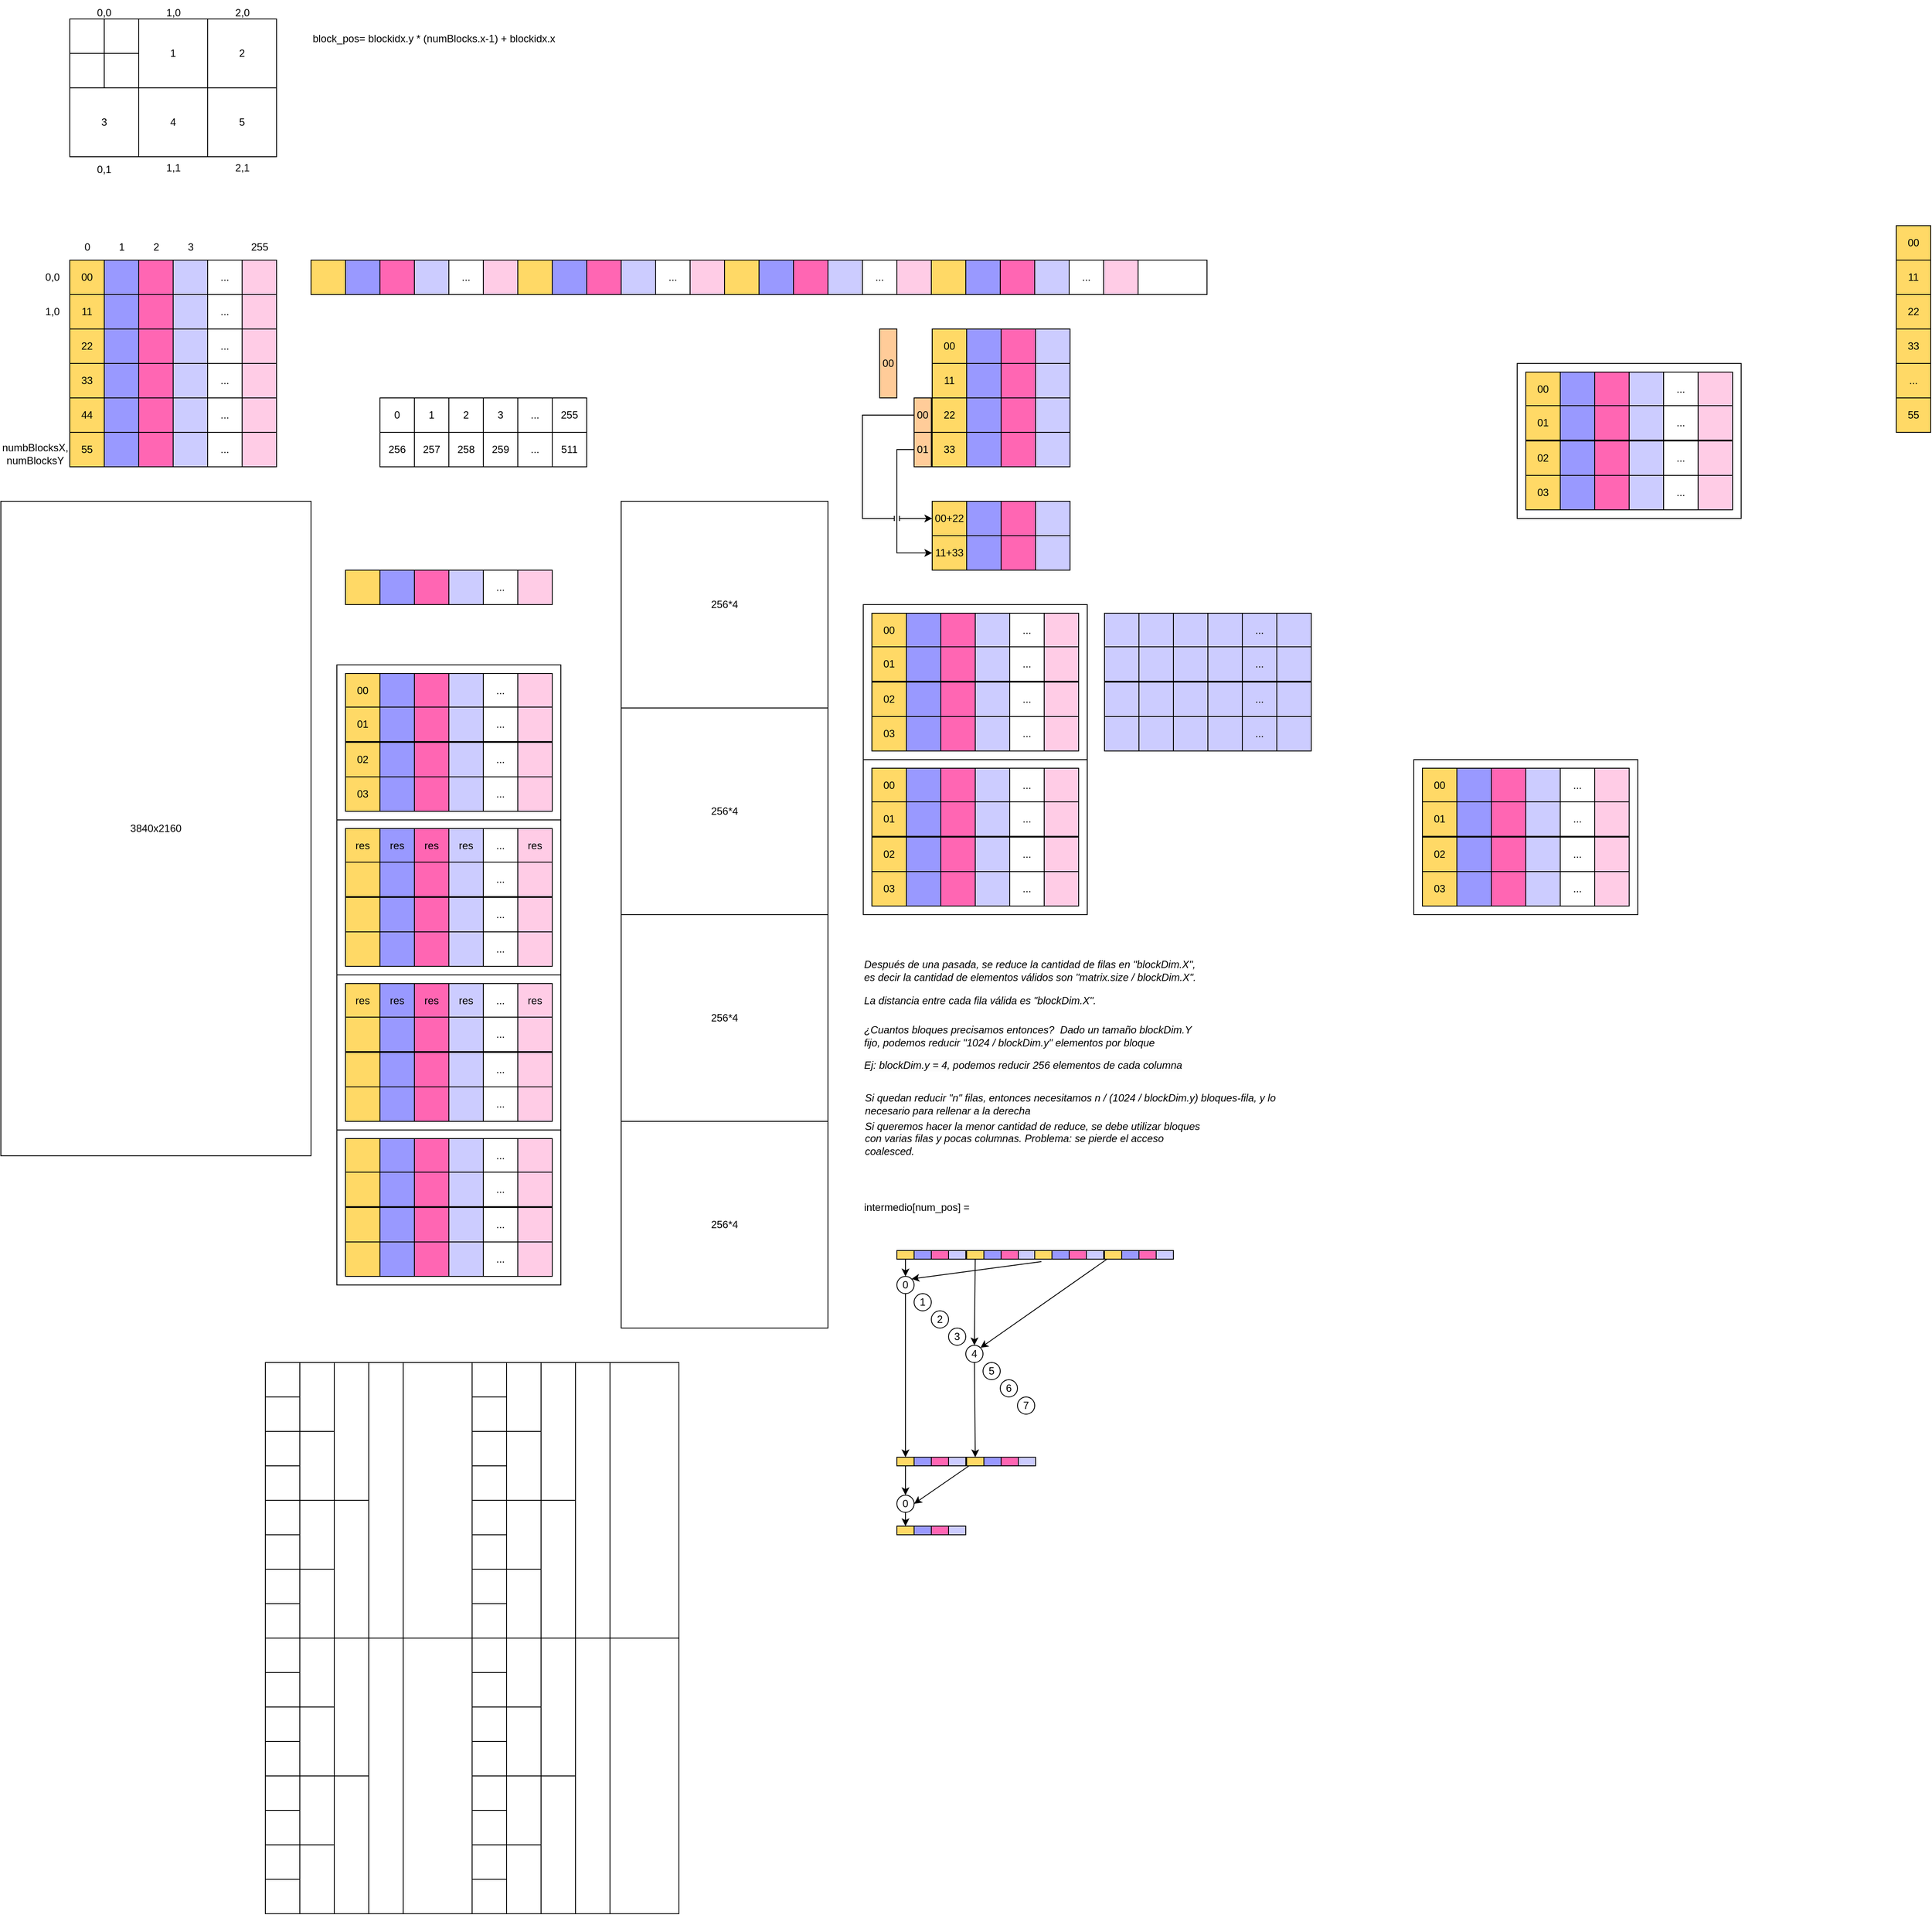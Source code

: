 <mxfile version="21.2.8" type="device">
  <diagram name="Página-1" id="F1sMnR36SPnlBgAj7KD9">
    <mxGraphModel dx="712" dy="827" grid="1" gridSize="10" guides="1" tooltips="1" connect="1" arrows="1" fold="1" page="1" pageScale="1" pageWidth="827" pageHeight="1169" math="0" shadow="0">
      <root>
        <mxCell id="0" />
        <mxCell id="1" parent="0" />
        <mxCell id="aLZQUD1DjnwFZ4S-cesx-209" value="" style="rounded=0;whiteSpace=wrap;html=1;" parent="1" vertex="1">
          <mxGeometry x="1041" y="720" width="260" height="180" as="geometry" />
        </mxCell>
        <mxCell id="JrdyqNXi1djWCPfoIWIr-241" value="" style="rounded=0;whiteSpace=wrap;html=1;" parent="1" vertex="1">
          <mxGeometry x="430" y="790" width="260" height="180" as="geometry" />
        </mxCell>
        <mxCell id="8PSHEU-mOaa6G_zH4tAH-1" value="1" style="rounded=0;whiteSpace=wrap;html=1;fillColor=#FFD966;" parent="1" vertex="1">
          <mxGeometry x="120" y="320" width="40" height="40" as="geometry" />
        </mxCell>
        <mxCell id="8PSHEU-mOaa6G_zH4tAH-2" value="11" style="rounded=0;whiteSpace=wrap;html=1;fillColor=#FFD966;" parent="1" vertex="1">
          <mxGeometry x="120" y="360" width="40" height="40" as="geometry" />
        </mxCell>
        <mxCell id="8PSHEU-mOaa6G_zH4tAH-3" value="22" style="rounded=0;whiteSpace=wrap;html=1;fillColor=#FFD966;" parent="1" vertex="1">
          <mxGeometry x="120" y="400" width="40" height="40" as="geometry" />
        </mxCell>
        <mxCell id="8PSHEU-mOaa6G_zH4tAH-4" value="33" style="rounded=0;whiteSpace=wrap;html=1;fillColor=#FFD966;" parent="1" vertex="1">
          <mxGeometry x="120" y="440" width="40" height="40" as="geometry" />
        </mxCell>
        <mxCell id="8PSHEU-mOaa6G_zH4tAH-5" value="44" style="rounded=0;whiteSpace=wrap;html=1;fillColor=#FFD966;" parent="1" vertex="1">
          <mxGeometry x="120" y="480" width="40" height="40" as="geometry" />
        </mxCell>
        <mxCell id="8PSHEU-mOaa6G_zH4tAH-9" value="" style="rounded=0;whiteSpace=wrap;html=1;fillColor=#9999FF;" parent="1" vertex="1">
          <mxGeometry x="160" y="320" width="40" height="40" as="geometry" />
        </mxCell>
        <mxCell id="8PSHEU-mOaa6G_zH4tAH-10" value="" style="rounded=0;whiteSpace=wrap;html=1;fillColor=#9999FF;" parent="1" vertex="1">
          <mxGeometry x="160" y="360" width="40" height="40" as="geometry" />
        </mxCell>
        <mxCell id="8PSHEU-mOaa6G_zH4tAH-11" value="" style="rounded=0;whiteSpace=wrap;html=1;fillColor=#9999FF;" parent="1" vertex="1">
          <mxGeometry x="160" y="400" width="40" height="40" as="geometry" />
        </mxCell>
        <mxCell id="8PSHEU-mOaa6G_zH4tAH-12" value="" style="rounded=0;whiteSpace=wrap;html=1;fillColor=#9999FF;" parent="1" vertex="1">
          <mxGeometry x="160" y="440" width="40" height="40" as="geometry" />
        </mxCell>
        <mxCell id="8PSHEU-mOaa6G_zH4tAH-13" value="" style="rounded=0;whiteSpace=wrap;html=1;fillColor=#9999FF;" parent="1" vertex="1">
          <mxGeometry x="160" y="480" width="40" height="40" as="geometry" />
        </mxCell>
        <mxCell id="8PSHEU-mOaa6G_zH4tAH-14" value="" style="rounded=0;whiteSpace=wrap;html=1;fillColor=#FF66B3;" parent="1" vertex="1">
          <mxGeometry x="200" y="320" width="40" height="40" as="geometry" />
        </mxCell>
        <mxCell id="8PSHEU-mOaa6G_zH4tAH-15" value="" style="rounded=0;whiteSpace=wrap;html=1;fillColor=#FF66B3;" parent="1" vertex="1">
          <mxGeometry x="200" y="360" width="40" height="40" as="geometry" />
        </mxCell>
        <mxCell id="8PSHEU-mOaa6G_zH4tAH-16" value="" style="rounded=0;whiteSpace=wrap;html=1;fillColor=#FF66B3;" parent="1" vertex="1">
          <mxGeometry x="200" y="400" width="40" height="40" as="geometry" />
        </mxCell>
        <mxCell id="8PSHEU-mOaa6G_zH4tAH-17" value="" style="rounded=0;whiteSpace=wrap;html=1;fillColor=#FF66B3;" parent="1" vertex="1">
          <mxGeometry x="200" y="440" width="40" height="40" as="geometry" />
        </mxCell>
        <mxCell id="8PSHEU-mOaa6G_zH4tAH-18" value="" style="rounded=0;whiteSpace=wrap;html=1;fillColor=#FF66B3;" parent="1" vertex="1">
          <mxGeometry x="200" y="480" width="40" height="40" as="geometry" />
        </mxCell>
        <mxCell id="8PSHEU-mOaa6G_zH4tAH-19" value="" style="rounded=0;whiteSpace=wrap;html=1;fillColor=#CCCCFF;" parent="1" vertex="1">
          <mxGeometry x="240" y="320" width="40" height="40" as="geometry" />
        </mxCell>
        <mxCell id="8PSHEU-mOaa6G_zH4tAH-20" value="" style="rounded=0;whiteSpace=wrap;html=1;fillColor=#CCCCFF;" parent="1" vertex="1">
          <mxGeometry x="240" y="360" width="40" height="40" as="geometry" />
        </mxCell>
        <mxCell id="8PSHEU-mOaa6G_zH4tAH-21" value="" style="rounded=0;whiteSpace=wrap;html=1;fillColor=#CCCCFF;" parent="1" vertex="1">
          <mxGeometry x="240" y="400" width="40" height="40" as="geometry" />
        </mxCell>
        <mxCell id="8PSHEU-mOaa6G_zH4tAH-22" value="" style="rounded=0;whiteSpace=wrap;html=1;fillColor=#CCCCFF;" parent="1" vertex="1">
          <mxGeometry x="240" y="440" width="40" height="40" as="geometry" />
        </mxCell>
        <mxCell id="8PSHEU-mOaa6G_zH4tAH-23" value="" style="rounded=0;whiteSpace=wrap;html=1;fillColor=#CCCCFF;" parent="1" vertex="1">
          <mxGeometry x="240" y="480" width="40" height="40" as="geometry" />
        </mxCell>
        <mxCell id="8PSHEU-mOaa6G_zH4tAH-24" value="..." style="rounded=0;whiteSpace=wrap;html=1;" parent="1" vertex="1">
          <mxGeometry x="280" y="320" width="40" height="40" as="geometry" />
        </mxCell>
        <mxCell id="8PSHEU-mOaa6G_zH4tAH-25" value="..." style="rounded=0;whiteSpace=wrap;html=1;" parent="1" vertex="1">
          <mxGeometry x="280" y="360" width="40" height="40" as="geometry" />
        </mxCell>
        <mxCell id="8PSHEU-mOaa6G_zH4tAH-26" value="..." style="rounded=0;whiteSpace=wrap;html=1;" parent="1" vertex="1">
          <mxGeometry x="280" y="400" width="40" height="40" as="geometry" />
        </mxCell>
        <mxCell id="8PSHEU-mOaa6G_zH4tAH-27" value="..." style="rounded=0;whiteSpace=wrap;html=1;" parent="1" vertex="1">
          <mxGeometry x="280" y="440" width="40" height="40" as="geometry" />
        </mxCell>
        <mxCell id="8PSHEU-mOaa6G_zH4tAH-28" value="..." style="rounded=0;whiteSpace=wrap;html=1;" parent="1" vertex="1">
          <mxGeometry x="280" y="480" width="40" height="40" as="geometry" />
        </mxCell>
        <mxCell id="8PSHEU-mOaa6G_zH4tAH-29" value="" style="rounded=0;whiteSpace=wrap;html=1;fillColor=#FFCCE6;" parent="1" vertex="1">
          <mxGeometry x="320" y="320" width="40" height="40" as="geometry" />
        </mxCell>
        <mxCell id="8PSHEU-mOaa6G_zH4tAH-30" value="" style="rounded=0;whiteSpace=wrap;html=1;fillColor=#FFCCE6;" parent="1" vertex="1">
          <mxGeometry x="320" y="360" width="40" height="40" as="geometry" />
        </mxCell>
        <mxCell id="8PSHEU-mOaa6G_zH4tAH-31" value="" style="rounded=0;whiteSpace=wrap;html=1;fillColor=#FFCCE6;" parent="1" vertex="1">
          <mxGeometry x="320" y="400" width="40" height="40" as="geometry" />
        </mxCell>
        <mxCell id="8PSHEU-mOaa6G_zH4tAH-32" value="" style="rounded=0;whiteSpace=wrap;html=1;fillColor=#FFCCE6;" parent="1" vertex="1">
          <mxGeometry x="320" y="440" width="40" height="40" as="geometry" />
        </mxCell>
        <mxCell id="8PSHEU-mOaa6G_zH4tAH-33" value="" style="rounded=0;whiteSpace=wrap;html=1;fillColor=#FFCCE6;" parent="1" vertex="1">
          <mxGeometry x="320" y="480" width="40" height="40" as="geometry" />
        </mxCell>
        <mxCell id="8PSHEU-mOaa6G_zH4tAH-34" value="0" style="text;html=1;align=center;verticalAlign=middle;resizable=0;points=[];autosize=1;strokeColor=none;fillColor=none;" parent="1" vertex="1">
          <mxGeometry x="125" y="290" width="30" height="30" as="geometry" />
        </mxCell>
        <mxCell id="8PSHEU-mOaa6G_zH4tAH-35" value="1" style="text;html=1;align=center;verticalAlign=middle;resizable=0;points=[];autosize=1;strokeColor=none;fillColor=none;" parent="1" vertex="1">
          <mxGeometry x="165" y="290" width="30" height="30" as="geometry" />
        </mxCell>
        <mxCell id="8PSHEU-mOaa6G_zH4tAH-36" value="2" style="text;html=1;align=center;verticalAlign=middle;resizable=0;points=[];autosize=1;strokeColor=none;fillColor=none;" parent="1" vertex="1">
          <mxGeometry x="205" y="290" width="30" height="30" as="geometry" />
        </mxCell>
        <mxCell id="8PSHEU-mOaa6G_zH4tAH-37" value="3" style="text;html=1;align=center;verticalAlign=middle;resizable=0;points=[];autosize=1;strokeColor=none;fillColor=none;" parent="1" vertex="1">
          <mxGeometry x="245" y="290" width="30" height="30" as="geometry" />
        </mxCell>
        <mxCell id="8PSHEU-mOaa6G_zH4tAH-38" value="255" style="text;html=1;align=center;verticalAlign=middle;resizable=0;points=[];autosize=1;strokeColor=none;fillColor=none;" parent="1" vertex="1">
          <mxGeometry x="320" y="290" width="40" height="30" as="geometry" />
        </mxCell>
        <mxCell id="BUu5zhxkGHuoBAb7sGXQ-1" value="" style="rounded=0;whiteSpace=wrap;html=1;" parent="1" vertex="1">
          <mxGeometry x="400" y="320" width="1040" height="40" as="geometry" />
        </mxCell>
        <mxCell id="BUu5zhxkGHuoBAb7sGXQ-2" value="" style="rounded=0;whiteSpace=wrap;html=1;fillColor=#FFD966;" parent="1" vertex="1">
          <mxGeometry x="400" y="320" width="40" height="40" as="geometry" />
        </mxCell>
        <mxCell id="BUu5zhxkGHuoBAb7sGXQ-3" value="" style="rounded=0;whiteSpace=wrap;html=1;fillColor=#9999FF;" parent="1" vertex="1">
          <mxGeometry x="440" y="320" width="40" height="40" as="geometry" />
        </mxCell>
        <mxCell id="BUu5zhxkGHuoBAb7sGXQ-4" value="" style="rounded=0;whiteSpace=wrap;html=1;fillColor=#FF66B3;" parent="1" vertex="1">
          <mxGeometry x="480" y="320" width="40" height="40" as="geometry" />
        </mxCell>
        <mxCell id="BUu5zhxkGHuoBAb7sGXQ-5" value="" style="rounded=0;whiteSpace=wrap;html=1;fillColor=#CCCCFF;" parent="1" vertex="1">
          <mxGeometry x="520" y="320" width="40" height="40" as="geometry" />
        </mxCell>
        <mxCell id="BUu5zhxkGHuoBAb7sGXQ-6" value="..." style="rounded=0;whiteSpace=wrap;html=1;" parent="1" vertex="1">
          <mxGeometry x="560" y="320" width="40" height="40" as="geometry" />
        </mxCell>
        <mxCell id="BUu5zhxkGHuoBAb7sGXQ-7" value="" style="rounded=0;whiteSpace=wrap;html=1;fillColor=#FFCCE6;" parent="1" vertex="1">
          <mxGeometry x="600" y="320" width="40" height="40" as="geometry" />
        </mxCell>
        <mxCell id="BUu5zhxkGHuoBAb7sGXQ-9" value="0,0" style="text;html=1;strokeColor=none;fillColor=none;align=center;verticalAlign=middle;whiteSpace=wrap;rounded=0;" parent="1" vertex="1">
          <mxGeometry x="80" y="325" width="40" height="30" as="geometry" />
        </mxCell>
        <mxCell id="BUu5zhxkGHuoBAb7sGXQ-10" value="1,0" style="text;html=1;strokeColor=none;fillColor=none;align=center;verticalAlign=middle;whiteSpace=wrap;rounded=0;" parent="1" vertex="1">
          <mxGeometry x="80" y="365" width="40" height="30" as="geometry" />
        </mxCell>
        <mxCell id="BUu5zhxkGHuoBAb7sGXQ-12" value="" style="rounded=0;whiteSpace=wrap;html=1;fillColor=#FFD966;" parent="1" vertex="1">
          <mxGeometry x="640" y="320" width="40" height="40" as="geometry" />
        </mxCell>
        <mxCell id="BUu5zhxkGHuoBAb7sGXQ-13" value="" style="rounded=0;whiteSpace=wrap;html=1;fillColor=#9999FF;" parent="1" vertex="1">
          <mxGeometry x="680" y="320" width="40" height="40" as="geometry" />
        </mxCell>
        <mxCell id="BUu5zhxkGHuoBAb7sGXQ-14" value="" style="rounded=0;whiteSpace=wrap;html=1;fillColor=#FF66B3;" parent="1" vertex="1">
          <mxGeometry x="720" y="320" width="40" height="40" as="geometry" />
        </mxCell>
        <mxCell id="BUu5zhxkGHuoBAb7sGXQ-15" value="" style="rounded=0;whiteSpace=wrap;html=1;fillColor=#CCCCFF;" parent="1" vertex="1">
          <mxGeometry x="760" y="320" width="40" height="40" as="geometry" />
        </mxCell>
        <mxCell id="BUu5zhxkGHuoBAb7sGXQ-16" value="..." style="rounded=0;whiteSpace=wrap;html=1;" parent="1" vertex="1">
          <mxGeometry x="800" y="320" width="40" height="40" as="geometry" />
        </mxCell>
        <mxCell id="BUu5zhxkGHuoBAb7sGXQ-17" value="" style="rounded=0;whiteSpace=wrap;html=1;fillColor=#FFCCE6;" parent="1" vertex="1">
          <mxGeometry x="840" y="320" width="40" height="40" as="geometry" />
        </mxCell>
        <mxCell id="BUu5zhxkGHuoBAb7sGXQ-18" value="" style="rounded=0;whiteSpace=wrap;html=1;" parent="1" vertex="1">
          <mxGeometry x="120" y="40" width="240" height="160" as="geometry" />
        </mxCell>
        <mxCell id="BUu5zhxkGHuoBAb7sGXQ-20" value="" style="rounded=0;whiteSpace=wrap;html=1;" parent="1" vertex="1">
          <mxGeometry x="120" y="40" width="80" height="80" as="geometry" />
        </mxCell>
        <mxCell id="BUu5zhxkGHuoBAb7sGXQ-21" value="1" style="rounded=0;whiteSpace=wrap;html=1;" parent="1" vertex="1">
          <mxGeometry x="200" y="40" width="80" height="80" as="geometry" />
        </mxCell>
        <mxCell id="BUu5zhxkGHuoBAb7sGXQ-22" value="2" style="rounded=0;whiteSpace=wrap;html=1;" parent="1" vertex="1">
          <mxGeometry x="280" y="40" width="80" height="80" as="geometry" />
        </mxCell>
        <mxCell id="BUu5zhxkGHuoBAb7sGXQ-23" value="3" style="rounded=0;whiteSpace=wrap;html=1;" parent="1" vertex="1">
          <mxGeometry x="120" y="120" width="80" height="80" as="geometry" />
        </mxCell>
        <mxCell id="BUu5zhxkGHuoBAb7sGXQ-24" value="4" style="rounded=0;whiteSpace=wrap;html=1;" parent="1" vertex="1">
          <mxGeometry x="200" y="120" width="80" height="80" as="geometry" />
        </mxCell>
        <mxCell id="BUu5zhxkGHuoBAb7sGXQ-25" value="5" style="rounded=0;whiteSpace=wrap;html=1;" parent="1" vertex="1">
          <mxGeometry x="280" y="120" width="80" height="80" as="geometry" />
        </mxCell>
        <mxCell id="BUu5zhxkGHuoBAb7sGXQ-26" value="0,0" style="text;html=1;strokeColor=none;fillColor=none;align=center;verticalAlign=middle;whiteSpace=wrap;rounded=0;" parent="1" vertex="1">
          <mxGeometry x="130" y="18" width="60" height="30" as="geometry" />
        </mxCell>
        <mxCell id="BUu5zhxkGHuoBAb7sGXQ-27" value="1,0" style="text;html=1;align=center;verticalAlign=middle;resizable=0;points=[];autosize=1;strokeColor=none;fillColor=none;" parent="1" vertex="1">
          <mxGeometry x="220" y="18" width="40" height="30" as="geometry" />
        </mxCell>
        <mxCell id="BUu5zhxkGHuoBAb7sGXQ-28" value="2,0" style="text;html=1;align=center;verticalAlign=middle;resizable=0;points=[];autosize=1;strokeColor=none;fillColor=none;" parent="1" vertex="1">
          <mxGeometry x="300" y="18" width="40" height="30" as="geometry" />
        </mxCell>
        <mxCell id="BUu5zhxkGHuoBAb7sGXQ-29" value="0,1" style="text;html=1;strokeColor=none;fillColor=none;align=center;verticalAlign=middle;whiteSpace=wrap;rounded=0;" parent="1" vertex="1">
          <mxGeometry x="130" y="200" width="60" height="30" as="geometry" />
        </mxCell>
        <mxCell id="BUu5zhxkGHuoBAb7sGXQ-30" value="1,1" style="text;html=1;align=center;verticalAlign=middle;resizable=0;points=[];autosize=1;strokeColor=none;fillColor=none;" parent="1" vertex="1">
          <mxGeometry x="220" y="198" width="40" height="30" as="geometry" />
        </mxCell>
        <mxCell id="BUu5zhxkGHuoBAb7sGXQ-31" value="2,1" style="text;html=1;align=center;verticalAlign=middle;resizable=0;points=[];autosize=1;strokeColor=none;fillColor=none;" parent="1" vertex="1">
          <mxGeometry x="300" y="198" width="40" height="30" as="geometry" />
        </mxCell>
        <mxCell id="BUu5zhxkGHuoBAb7sGXQ-32" value="block_pos= blockidx.y * (numBlocks.x-1) + blockidx.x" style="text;html=1;strokeColor=none;fillColor=none;align=left;verticalAlign=middle;whiteSpace=wrap;rounded=0;" parent="1" vertex="1">
          <mxGeometry x="400" y="48" width="310" height="30" as="geometry" />
        </mxCell>
        <mxCell id="BUu5zhxkGHuoBAb7sGXQ-33" value="00" style="rounded=0;whiteSpace=wrap;html=1;fillColor=#FFD966;" parent="1" vertex="1">
          <mxGeometry x="120" y="320" width="40" height="40" as="geometry" />
        </mxCell>
        <mxCell id="BUu5zhxkGHuoBAb7sGXQ-34" value="" style="rounded=0;whiteSpace=wrap;html=1;fillColor=#9999FF;" parent="1" vertex="1">
          <mxGeometry x="160" y="320" width="40" height="40" as="geometry" />
        </mxCell>
        <mxCell id="BUu5zhxkGHuoBAb7sGXQ-35" value="" style="rounded=0;whiteSpace=wrap;html=1;fillColor=#FF66B3;" parent="1" vertex="1">
          <mxGeometry x="200" y="320" width="40" height="40" as="geometry" />
        </mxCell>
        <mxCell id="JrdyqNXi1djWCPfoIWIr-1" value="" style="rounded=0;whiteSpace=wrap;html=1;fillColor=#FFD966;" parent="1" vertex="1">
          <mxGeometry x="880" y="320" width="40" height="40" as="geometry" />
        </mxCell>
        <mxCell id="JrdyqNXi1djWCPfoIWIr-2" value="" style="rounded=0;whiteSpace=wrap;html=1;fillColor=#9999FF;" parent="1" vertex="1">
          <mxGeometry x="920" y="320" width="40" height="40" as="geometry" />
        </mxCell>
        <mxCell id="JrdyqNXi1djWCPfoIWIr-3" value="" style="rounded=0;whiteSpace=wrap;html=1;fillColor=#FF66B3;" parent="1" vertex="1">
          <mxGeometry x="960" y="320" width="40" height="40" as="geometry" />
        </mxCell>
        <mxCell id="JrdyqNXi1djWCPfoIWIr-4" value="" style="rounded=0;whiteSpace=wrap;html=1;fillColor=#CCCCFF;" parent="1" vertex="1">
          <mxGeometry x="1000" y="320" width="40" height="40" as="geometry" />
        </mxCell>
        <mxCell id="JrdyqNXi1djWCPfoIWIr-5" value="..." style="rounded=0;whiteSpace=wrap;html=1;" parent="1" vertex="1">
          <mxGeometry x="1040" y="320" width="40" height="40" as="geometry" />
        </mxCell>
        <mxCell id="JrdyqNXi1djWCPfoIWIr-6" value="" style="rounded=0;whiteSpace=wrap;html=1;fillColor=#FFCCE6;" parent="1" vertex="1">
          <mxGeometry x="1080" y="320" width="40" height="40" as="geometry" />
        </mxCell>
        <mxCell id="JrdyqNXi1djWCPfoIWIr-7" value="" style="rounded=0;whiteSpace=wrap;html=1;fillColor=#FFD966;" parent="1" vertex="1">
          <mxGeometry x="1120" y="320" width="40" height="40" as="geometry" />
        </mxCell>
        <mxCell id="JrdyqNXi1djWCPfoIWIr-8" value="" style="rounded=0;whiteSpace=wrap;html=1;fillColor=#9999FF;" parent="1" vertex="1">
          <mxGeometry x="1160" y="320" width="40" height="40" as="geometry" />
        </mxCell>
        <mxCell id="JrdyqNXi1djWCPfoIWIr-9" value="" style="rounded=0;whiteSpace=wrap;html=1;fillColor=#FF66B3;" parent="1" vertex="1">
          <mxGeometry x="1200" y="320" width="40" height="40" as="geometry" />
        </mxCell>
        <mxCell id="JrdyqNXi1djWCPfoIWIr-10" value="" style="rounded=0;whiteSpace=wrap;html=1;fillColor=#CCCCFF;" parent="1" vertex="1">
          <mxGeometry x="1240" y="320" width="40" height="40" as="geometry" />
        </mxCell>
        <mxCell id="JrdyqNXi1djWCPfoIWIr-11" value="..." style="rounded=0;whiteSpace=wrap;html=1;" parent="1" vertex="1">
          <mxGeometry x="1280" y="320" width="40" height="40" as="geometry" />
        </mxCell>
        <mxCell id="JrdyqNXi1djWCPfoIWIr-12" value="" style="rounded=0;whiteSpace=wrap;html=1;fillColor=#FFCCE6;" parent="1" vertex="1">
          <mxGeometry x="1320" y="320" width="40" height="40" as="geometry" />
        </mxCell>
        <mxCell id="JrdyqNXi1djWCPfoIWIr-21" value="" style="rounded=0;whiteSpace=wrap;html=1;" parent="1" vertex="1">
          <mxGeometry x="120" y="40" width="40" height="40" as="geometry" />
        </mxCell>
        <mxCell id="JrdyqNXi1djWCPfoIWIr-22" value="" style="rounded=0;whiteSpace=wrap;html=1;" parent="1" vertex="1">
          <mxGeometry x="160" y="40" width="40" height="40" as="geometry" />
        </mxCell>
        <mxCell id="JrdyqNXi1djWCPfoIWIr-23" value="" style="rounded=0;whiteSpace=wrap;html=1;" parent="1" vertex="1">
          <mxGeometry x="120" y="80" width="40" height="40" as="geometry" />
        </mxCell>
        <mxCell id="JrdyqNXi1djWCPfoIWIr-24" value="" style="rounded=0;whiteSpace=wrap;html=1;" parent="1" vertex="1">
          <mxGeometry x="160" y="80" width="40" height="40" as="geometry" />
        </mxCell>
        <mxCell id="JrdyqNXi1djWCPfoIWIr-48" value="" style="group" parent="1" vertex="1" connectable="0">
          <mxGeometry x="480" y="480" width="240" height="80" as="geometry" />
        </mxCell>
        <mxCell id="JrdyqNXi1djWCPfoIWIr-40" value="" style="group" parent="JrdyqNXi1djWCPfoIWIr-48" vertex="1" connectable="0">
          <mxGeometry width="240" height="40" as="geometry" />
        </mxCell>
        <mxCell id="JrdyqNXi1djWCPfoIWIr-33" value="0" style="rounded=0;whiteSpace=wrap;html=1;" parent="JrdyqNXi1djWCPfoIWIr-40" vertex="1">
          <mxGeometry width="40" height="40" as="geometry" />
        </mxCell>
        <mxCell id="JrdyqNXi1djWCPfoIWIr-34" value="1" style="rounded=0;whiteSpace=wrap;html=1;" parent="JrdyqNXi1djWCPfoIWIr-40" vertex="1">
          <mxGeometry x="40" width="40" height="40" as="geometry" />
        </mxCell>
        <mxCell id="JrdyqNXi1djWCPfoIWIr-35" value="2" style="rounded=0;whiteSpace=wrap;html=1;" parent="JrdyqNXi1djWCPfoIWIr-40" vertex="1">
          <mxGeometry x="80" width="40" height="40" as="geometry" />
        </mxCell>
        <mxCell id="JrdyqNXi1djWCPfoIWIr-36" value="255" style="rounded=0;whiteSpace=wrap;html=1;" parent="JrdyqNXi1djWCPfoIWIr-40" vertex="1">
          <mxGeometry x="200" width="40" height="40" as="geometry" />
        </mxCell>
        <mxCell id="JrdyqNXi1djWCPfoIWIr-37" value="..." style="rounded=0;whiteSpace=wrap;html=1;" parent="JrdyqNXi1djWCPfoIWIr-40" vertex="1">
          <mxGeometry x="160" width="40" height="40" as="geometry" />
        </mxCell>
        <mxCell id="JrdyqNXi1djWCPfoIWIr-39" value="3" style="rounded=0;whiteSpace=wrap;html=1;" parent="JrdyqNXi1djWCPfoIWIr-40" vertex="1">
          <mxGeometry x="120" width="40" height="40" as="geometry" />
        </mxCell>
        <mxCell id="JrdyqNXi1djWCPfoIWIr-41" value="" style="group" parent="JrdyqNXi1djWCPfoIWIr-48" vertex="1" connectable="0">
          <mxGeometry y="40" width="240" height="40" as="geometry" />
        </mxCell>
        <mxCell id="JrdyqNXi1djWCPfoIWIr-42" value="256" style="rounded=0;whiteSpace=wrap;html=1;" parent="JrdyqNXi1djWCPfoIWIr-41" vertex="1">
          <mxGeometry width="40" height="40" as="geometry" />
        </mxCell>
        <mxCell id="JrdyqNXi1djWCPfoIWIr-43" value="257" style="rounded=0;whiteSpace=wrap;html=1;" parent="JrdyqNXi1djWCPfoIWIr-41" vertex="1">
          <mxGeometry x="40" width="40" height="40" as="geometry" />
        </mxCell>
        <mxCell id="JrdyqNXi1djWCPfoIWIr-44" value="258" style="rounded=0;whiteSpace=wrap;html=1;" parent="JrdyqNXi1djWCPfoIWIr-41" vertex="1">
          <mxGeometry x="80" width="40" height="40" as="geometry" />
        </mxCell>
        <mxCell id="JrdyqNXi1djWCPfoIWIr-45" value="511" style="rounded=0;whiteSpace=wrap;html=1;" parent="JrdyqNXi1djWCPfoIWIr-41" vertex="1">
          <mxGeometry x="200" width="40" height="40" as="geometry" />
        </mxCell>
        <mxCell id="JrdyqNXi1djWCPfoIWIr-46" value="..." style="rounded=0;whiteSpace=wrap;html=1;" parent="JrdyqNXi1djWCPfoIWIr-41" vertex="1">
          <mxGeometry x="160" width="40" height="40" as="geometry" />
        </mxCell>
        <mxCell id="JrdyqNXi1djWCPfoIWIr-47" value="259" style="rounded=0;whiteSpace=wrap;html=1;" parent="JrdyqNXi1djWCPfoIWIr-41" vertex="1">
          <mxGeometry x="120" width="40" height="40" as="geometry" />
        </mxCell>
        <mxCell id="JrdyqNXi1djWCPfoIWIr-49" value="00" style="rounded=0;whiteSpace=wrap;html=1;fillColor=#FFD966;" parent="1" vertex="1">
          <mxGeometry x="440" y="800" width="40" height="40" as="geometry" />
        </mxCell>
        <mxCell id="JrdyqNXi1djWCPfoIWIr-50" value="" style="rounded=0;whiteSpace=wrap;html=1;fillColor=#9999FF;" parent="1" vertex="1">
          <mxGeometry x="480" y="800" width="40" height="40" as="geometry" />
        </mxCell>
        <mxCell id="JrdyqNXi1djWCPfoIWIr-51" value="" style="rounded=0;whiteSpace=wrap;html=1;fillColor=#FF66B3;" parent="1" vertex="1">
          <mxGeometry x="520" y="800" width="40" height="40" as="geometry" />
        </mxCell>
        <mxCell id="JrdyqNXi1djWCPfoIWIr-52" value="" style="rounded=0;whiteSpace=wrap;html=1;fillColor=#CCCCFF;" parent="1" vertex="1">
          <mxGeometry x="560" y="800" width="40" height="40" as="geometry" />
        </mxCell>
        <mxCell id="JrdyqNXi1djWCPfoIWIr-53" value="..." style="rounded=0;whiteSpace=wrap;html=1;" parent="1" vertex="1">
          <mxGeometry x="600" y="800" width="40" height="40" as="geometry" />
        </mxCell>
        <mxCell id="JrdyqNXi1djWCPfoIWIr-54" value="" style="rounded=0;whiteSpace=wrap;html=1;fillColor=#FFCCE6;" parent="1" vertex="1">
          <mxGeometry x="640" y="800" width="40" height="40" as="geometry" />
        </mxCell>
        <mxCell id="JrdyqNXi1djWCPfoIWIr-55" value="01" style="rounded=0;whiteSpace=wrap;html=1;fillColor=#FFD966;" parent="1" vertex="1">
          <mxGeometry x="440" y="839" width="40" height="40" as="geometry" />
        </mxCell>
        <mxCell id="JrdyqNXi1djWCPfoIWIr-56" value="" style="rounded=0;whiteSpace=wrap;html=1;fillColor=#9999FF;" parent="1" vertex="1">
          <mxGeometry x="480" y="839" width="40" height="40" as="geometry" />
        </mxCell>
        <mxCell id="JrdyqNXi1djWCPfoIWIr-57" value="" style="rounded=0;whiteSpace=wrap;html=1;fillColor=#FF66B3;" parent="1" vertex="1">
          <mxGeometry x="520" y="839" width="40" height="40" as="geometry" />
        </mxCell>
        <mxCell id="JrdyqNXi1djWCPfoIWIr-58" value="" style="rounded=0;whiteSpace=wrap;html=1;fillColor=#CCCCFF;" parent="1" vertex="1">
          <mxGeometry x="560" y="839" width="40" height="40" as="geometry" />
        </mxCell>
        <mxCell id="JrdyqNXi1djWCPfoIWIr-59" value="..." style="rounded=0;whiteSpace=wrap;html=1;" parent="1" vertex="1">
          <mxGeometry x="600" y="839" width="40" height="40" as="geometry" />
        </mxCell>
        <mxCell id="JrdyqNXi1djWCPfoIWIr-60" value="" style="rounded=0;whiteSpace=wrap;html=1;fillColor=#FFCCE6;" parent="1" vertex="1">
          <mxGeometry x="640" y="839" width="40" height="40" as="geometry" />
        </mxCell>
        <mxCell id="JrdyqNXi1djWCPfoIWIr-111" value="numbBlocksX, numBlocksY" style="text;html=1;strokeColor=none;fillColor=none;align=center;verticalAlign=middle;whiteSpace=wrap;rounded=0;" parent="1" vertex="1">
          <mxGeometry x="60" y="530" width="40" height="30" as="geometry" />
        </mxCell>
        <mxCell id="JrdyqNXi1djWCPfoIWIr-113" value="55" style="rounded=0;whiteSpace=wrap;html=1;fillColor=#FFD966;" parent="1" vertex="1">
          <mxGeometry x="120" y="520" width="40" height="40" as="geometry" />
        </mxCell>
        <mxCell id="JrdyqNXi1djWCPfoIWIr-114" value="" style="rounded=0;whiteSpace=wrap;html=1;fillColor=#9999FF;" parent="1" vertex="1">
          <mxGeometry x="160" y="520" width="40" height="40" as="geometry" />
        </mxCell>
        <mxCell id="JrdyqNXi1djWCPfoIWIr-115" value="" style="rounded=0;whiteSpace=wrap;html=1;fillColor=#FF66B3;" parent="1" vertex="1">
          <mxGeometry x="200" y="520" width="40" height="40" as="geometry" />
        </mxCell>
        <mxCell id="JrdyqNXi1djWCPfoIWIr-116" value="" style="rounded=0;whiteSpace=wrap;html=1;fillColor=#CCCCFF;" parent="1" vertex="1">
          <mxGeometry x="240" y="520" width="40" height="40" as="geometry" />
        </mxCell>
        <mxCell id="JrdyqNXi1djWCPfoIWIr-117" value="..." style="rounded=0;whiteSpace=wrap;html=1;" parent="1" vertex="1">
          <mxGeometry x="280" y="520" width="40" height="40" as="geometry" />
        </mxCell>
        <mxCell id="JrdyqNXi1djWCPfoIWIr-118" value="" style="rounded=0;whiteSpace=wrap;html=1;fillColor=#FFCCE6;" parent="1" vertex="1">
          <mxGeometry x="320" y="520" width="40" height="40" as="geometry" />
        </mxCell>
        <mxCell id="JrdyqNXi1djWCPfoIWIr-119" value="3840x2160" style="rounded=0;whiteSpace=wrap;html=1;" parent="1" vertex="1">
          <mxGeometry x="40" y="600" width="360" height="760" as="geometry" />
        </mxCell>
        <mxCell id="JrdyqNXi1djWCPfoIWIr-141" value="02" style="rounded=0;whiteSpace=wrap;html=1;fillColor=#FFD966;" parent="1" vertex="1">
          <mxGeometry x="440" y="880" width="40" height="40" as="geometry" />
        </mxCell>
        <mxCell id="JrdyqNXi1djWCPfoIWIr-142" value="" style="rounded=0;whiteSpace=wrap;html=1;fillColor=#9999FF;" parent="1" vertex="1">
          <mxGeometry x="480" y="880" width="40" height="40" as="geometry" />
        </mxCell>
        <mxCell id="JrdyqNXi1djWCPfoIWIr-143" value="" style="rounded=0;whiteSpace=wrap;html=1;fillColor=#FF66B3;" parent="1" vertex="1">
          <mxGeometry x="520" y="880" width="40" height="40" as="geometry" />
        </mxCell>
        <mxCell id="JrdyqNXi1djWCPfoIWIr-144" value="" style="rounded=0;whiteSpace=wrap;html=1;fillColor=#CCCCFF;" parent="1" vertex="1">
          <mxGeometry x="560" y="880" width="40" height="40" as="geometry" />
        </mxCell>
        <mxCell id="JrdyqNXi1djWCPfoIWIr-145" value="..." style="rounded=0;whiteSpace=wrap;html=1;" parent="1" vertex="1">
          <mxGeometry x="600" y="880" width="40" height="40" as="geometry" />
        </mxCell>
        <mxCell id="JrdyqNXi1djWCPfoIWIr-146" value="" style="rounded=0;whiteSpace=wrap;html=1;fillColor=#FFCCE6;" parent="1" vertex="1">
          <mxGeometry x="640" y="880" width="40" height="40" as="geometry" />
        </mxCell>
        <mxCell id="JrdyqNXi1djWCPfoIWIr-147" value="03" style="rounded=0;whiteSpace=wrap;html=1;fillColor=#FFD966;" parent="1" vertex="1">
          <mxGeometry x="440" y="920" width="40" height="40" as="geometry" />
        </mxCell>
        <mxCell id="JrdyqNXi1djWCPfoIWIr-148" value="" style="rounded=0;whiteSpace=wrap;html=1;fillColor=#9999FF;" parent="1" vertex="1">
          <mxGeometry x="480" y="920" width="40" height="40" as="geometry" />
        </mxCell>
        <mxCell id="JrdyqNXi1djWCPfoIWIr-149" value="" style="rounded=0;whiteSpace=wrap;html=1;fillColor=#FF66B3;" parent="1" vertex="1">
          <mxGeometry x="520" y="920" width="40" height="40" as="geometry" />
        </mxCell>
        <mxCell id="JrdyqNXi1djWCPfoIWIr-150" value="" style="rounded=0;whiteSpace=wrap;html=1;fillColor=#CCCCFF;" parent="1" vertex="1">
          <mxGeometry x="560" y="920" width="40" height="40" as="geometry" />
        </mxCell>
        <mxCell id="JrdyqNXi1djWCPfoIWIr-151" value="..." style="rounded=0;whiteSpace=wrap;html=1;" parent="1" vertex="1">
          <mxGeometry x="600" y="920" width="40" height="40" as="geometry" />
        </mxCell>
        <mxCell id="JrdyqNXi1djWCPfoIWIr-152" value="" style="rounded=0;whiteSpace=wrap;html=1;fillColor=#FFCCE6;" parent="1" vertex="1">
          <mxGeometry x="640" y="920" width="40" height="40" as="geometry" />
        </mxCell>
        <mxCell id="JrdyqNXi1djWCPfoIWIr-242" value="1" style="rounded=0;whiteSpace=wrap;html=1;fillColor=#FFD966;fontStyle=0" parent="1" vertex="1">
          <mxGeometry x="1121" y="400" width="40" height="40" as="geometry" />
        </mxCell>
        <mxCell id="JrdyqNXi1djWCPfoIWIr-243" value="11" style="rounded=0;whiteSpace=wrap;html=1;fillColor=#FFD966;fontStyle=0" parent="1" vertex="1">
          <mxGeometry x="1121" y="440" width="40" height="40" as="geometry" />
        </mxCell>
        <mxCell id="JrdyqNXi1djWCPfoIWIr-244" value="22" style="rounded=0;whiteSpace=wrap;html=1;fillColor=#FFD966;fontStyle=0" parent="1" vertex="1">
          <mxGeometry x="1121" y="480" width="40" height="40" as="geometry" />
        </mxCell>
        <mxCell id="JrdyqNXi1djWCPfoIWIr-245" value="33" style="rounded=0;whiteSpace=wrap;html=1;fillColor=#FFD966;fontStyle=0" parent="1" vertex="1">
          <mxGeometry x="1121" y="520" width="40" height="40" as="geometry" />
        </mxCell>
        <mxCell id="JrdyqNXi1djWCPfoIWIr-247" value="" style="rounded=0;whiteSpace=wrap;html=1;fillColor=#9999FF;fontStyle=0" parent="1" vertex="1">
          <mxGeometry x="1161" y="400" width="40" height="40" as="geometry" />
        </mxCell>
        <mxCell id="JrdyqNXi1djWCPfoIWIr-248" value="" style="rounded=0;whiteSpace=wrap;html=1;fillColor=#9999FF;fontStyle=0" parent="1" vertex="1">
          <mxGeometry x="1161" y="440" width="40" height="40" as="geometry" />
        </mxCell>
        <mxCell id="JrdyqNXi1djWCPfoIWIr-249" value="" style="rounded=0;whiteSpace=wrap;html=1;fillColor=#9999FF;fontStyle=0" parent="1" vertex="1">
          <mxGeometry x="1161" y="480" width="40" height="40" as="geometry" />
        </mxCell>
        <mxCell id="JrdyqNXi1djWCPfoIWIr-250" value="" style="rounded=0;whiteSpace=wrap;html=1;fillColor=#9999FF;fontStyle=0" parent="1" vertex="1">
          <mxGeometry x="1161" y="520" width="40" height="40" as="geometry" />
        </mxCell>
        <mxCell id="JrdyqNXi1djWCPfoIWIr-252" value="" style="rounded=0;whiteSpace=wrap;html=1;fillColor=#FF66B3;fontStyle=0" parent="1" vertex="1">
          <mxGeometry x="1201" y="400" width="40" height="40" as="geometry" />
        </mxCell>
        <mxCell id="JrdyqNXi1djWCPfoIWIr-253" value="" style="rounded=0;whiteSpace=wrap;html=1;fillColor=#FF66B3;fontStyle=0" parent="1" vertex="1">
          <mxGeometry x="1201" y="440" width="40" height="40" as="geometry" />
        </mxCell>
        <mxCell id="JrdyqNXi1djWCPfoIWIr-254" value="" style="rounded=0;whiteSpace=wrap;html=1;fillColor=#FF66B3;fontStyle=0" parent="1" vertex="1">
          <mxGeometry x="1201" y="480" width="40" height="40" as="geometry" />
        </mxCell>
        <mxCell id="JrdyqNXi1djWCPfoIWIr-255" value="" style="rounded=0;whiteSpace=wrap;html=1;fillColor=#FF66B3;fontStyle=0" parent="1" vertex="1">
          <mxGeometry x="1201" y="520" width="40" height="40" as="geometry" />
        </mxCell>
        <mxCell id="JrdyqNXi1djWCPfoIWIr-257" value="" style="rounded=0;whiteSpace=wrap;html=1;fillColor=#CCCCFF;fontStyle=0" parent="1" vertex="1">
          <mxGeometry x="1241" y="400" width="40" height="40" as="geometry" />
        </mxCell>
        <mxCell id="JrdyqNXi1djWCPfoIWIr-258" value="" style="rounded=0;whiteSpace=wrap;html=1;fillColor=#CCCCFF;fontStyle=0" parent="1" vertex="1">
          <mxGeometry x="1241" y="440" width="40" height="40" as="geometry" />
        </mxCell>
        <mxCell id="JrdyqNXi1djWCPfoIWIr-259" value="" style="rounded=0;whiteSpace=wrap;html=1;fillColor=#CCCCFF;fontStyle=0" parent="1" vertex="1">
          <mxGeometry x="1241" y="480" width="40" height="40" as="geometry" />
        </mxCell>
        <mxCell id="JrdyqNXi1djWCPfoIWIr-260" value="" style="rounded=0;whiteSpace=wrap;html=1;fillColor=#CCCCFF;fontStyle=0" parent="1" vertex="1">
          <mxGeometry x="1241" y="520" width="40" height="40" as="geometry" />
        </mxCell>
        <mxCell id="JrdyqNXi1djWCPfoIWIr-274" value="00" style="rounded=0;whiteSpace=wrap;html=1;fillColor=#FFD966;fontStyle=0" parent="1" vertex="1">
          <mxGeometry x="1121" y="400" width="40" height="40" as="geometry" />
        </mxCell>
        <mxCell id="JrdyqNXi1djWCPfoIWIr-275" value="" style="rounded=0;whiteSpace=wrap;html=1;fillColor=#9999FF;fontStyle=0" parent="1" vertex="1">
          <mxGeometry x="1161" y="400" width="40" height="40" as="geometry" />
        </mxCell>
        <mxCell id="JrdyqNXi1djWCPfoIWIr-276" value="" style="rounded=0;whiteSpace=wrap;html=1;fillColor=#FF66B3;fontStyle=0" parent="1" vertex="1">
          <mxGeometry x="1201" y="400" width="40" height="40" as="geometry" />
        </mxCell>
        <mxCell id="JrdyqNXi1djWCPfoIWIr-326" value="256*4" style="rounded=0;whiteSpace=wrap;html=1;" parent="1" vertex="1">
          <mxGeometry x="760" y="600" width="240" height="240" as="geometry" />
        </mxCell>
        <mxCell id="JrdyqNXi1djWCPfoIWIr-327" value="256*4" style="rounded=0;whiteSpace=wrap;html=1;" parent="1" vertex="1">
          <mxGeometry x="760" y="840" width="240" height="240" as="geometry" />
        </mxCell>
        <mxCell id="JrdyqNXi1djWCPfoIWIr-344" value="256*4" style="rounded=0;whiteSpace=wrap;html=1;" parent="1" vertex="1">
          <mxGeometry x="760" y="1080" width="240" height="240" as="geometry" />
        </mxCell>
        <mxCell id="JrdyqNXi1djWCPfoIWIr-345" value="256*4" style="rounded=0;whiteSpace=wrap;html=1;" parent="1" vertex="1">
          <mxGeometry x="760" y="1320" width="240" height="240" as="geometry" />
        </mxCell>
        <mxCell id="WFXhQuuayBQoaJ50WYPd-1" value="" style="rounded=0;whiteSpace=wrap;html=1;" parent="1" vertex="1">
          <mxGeometry x="430" y="970" width="260" height="180" as="geometry" />
        </mxCell>
        <mxCell id="WFXhQuuayBQoaJ50WYPd-2" value="res" style="rounded=0;whiteSpace=wrap;html=1;fillColor=#FFD966;" parent="1" vertex="1">
          <mxGeometry x="440" y="980" width="40" height="40" as="geometry" />
        </mxCell>
        <mxCell id="WFXhQuuayBQoaJ50WYPd-3" value="res" style="rounded=0;whiteSpace=wrap;html=1;fillColor=#9999FF;" parent="1" vertex="1">
          <mxGeometry x="480" y="980" width="40" height="40" as="geometry" />
        </mxCell>
        <mxCell id="WFXhQuuayBQoaJ50WYPd-4" value="res" style="rounded=0;whiteSpace=wrap;html=1;fillColor=#FF66B3;" parent="1" vertex="1">
          <mxGeometry x="520" y="980" width="40" height="40" as="geometry" />
        </mxCell>
        <mxCell id="WFXhQuuayBQoaJ50WYPd-5" value="res" style="rounded=0;whiteSpace=wrap;html=1;fillColor=#CCCCFF;" parent="1" vertex="1">
          <mxGeometry x="560" y="980" width="40" height="40" as="geometry" />
        </mxCell>
        <mxCell id="WFXhQuuayBQoaJ50WYPd-6" value="..." style="rounded=0;whiteSpace=wrap;html=1;" parent="1" vertex="1">
          <mxGeometry x="600" y="980" width="40" height="40" as="geometry" />
        </mxCell>
        <mxCell id="WFXhQuuayBQoaJ50WYPd-7" value="res" style="rounded=0;whiteSpace=wrap;html=1;fillColor=#FFCCE6;" parent="1" vertex="1">
          <mxGeometry x="640" y="980" width="40" height="40" as="geometry" />
        </mxCell>
        <mxCell id="WFXhQuuayBQoaJ50WYPd-8" value="" style="rounded=0;whiteSpace=wrap;html=1;fillColor=#FFD966;" parent="1" vertex="1">
          <mxGeometry x="440" y="1019" width="40" height="40" as="geometry" />
        </mxCell>
        <mxCell id="WFXhQuuayBQoaJ50WYPd-9" value="" style="rounded=0;whiteSpace=wrap;html=1;fillColor=#9999FF;" parent="1" vertex="1">
          <mxGeometry x="480" y="1019" width="40" height="40" as="geometry" />
        </mxCell>
        <mxCell id="WFXhQuuayBQoaJ50WYPd-10" value="" style="rounded=0;whiteSpace=wrap;html=1;fillColor=#FF66B3;" parent="1" vertex="1">
          <mxGeometry x="520" y="1019" width="40" height="40" as="geometry" />
        </mxCell>
        <mxCell id="WFXhQuuayBQoaJ50WYPd-11" value="" style="rounded=0;whiteSpace=wrap;html=1;fillColor=#CCCCFF;" parent="1" vertex="1">
          <mxGeometry x="560" y="1019" width="40" height="40" as="geometry" />
        </mxCell>
        <mxCell id="WFXhQuuayBQoaJ50WYPd-12" value="..." style="rounded=0;whiteSpace=wrap;html=1;" parent="1" vertex="1">
          <mxGeometry x="600" y="1019" width="40" height="40" as="geometry" />
        </mxCell>
        <mxCell id="WFXhQuuayBQoaJ50WYPd-13" value="" style="rounded=0;whiteSpace=wrap;html=1;fillColor=#FFCCE6;" parent="1" vertex="1">
          <mxGeometry x="640" y="1019" width="40" height="40" as="geometry" />
        </mxCell>
        <mxCell id="WFXhQuuayBQoaJ50WYPd-14" value="" style="rounded=0;whiteSpace=wrap;html=1;fillColor=#FFD966;" parent="1" vertex="1">
          <mxGeometry x="440" y="1060" width="40" height="40" as="geometry" />
        </mxCell>
        <mxCell id="WFXhQuuayBQoaJ50WYPd-15" value="" style="rounded=0;whiteSpace=wrap;html=1;fillColor=#9999FF;" parent="1" vertex="1">
          <mxGeometry x="480" y="1060" width="40" height="40" as="geometry" />
        </mxCell>
        <mxCell id="WFXhQuuayBQoaJ50WYPd-16" value="" style="rounded=0;whiteSpace=wrap;html=1;fillColor=#FF66B3;" parent="1" vertex="1">
          <mxGeometry x="520" y="1060" width="40" height="40" as="geometry" />
        </mxCell>
        <mxCell id="WFXhQuuayBQoaJ50WYPd-17" value="" style="rounded=0;whiteSpace=wrap;html=1;fillColor=#CCCCFF;" parent="1" vertex="1">
          <mxGeometry x="560" y="1060" width="40" height="40" as="geometry" />
        </mxCell>
        <mxCell id="WFXhQuuayBQoaJ50WYPd-18" value="..." style="rounded=0;whiteSpace=wrap;html=1;" parent="1" vertex="1">
          <mxGeometry x="600" y="1060" width="40" height="40" as="geometry" />
        </mxCell>
        <mxCell id="WFXhQuuayBQoaJ50WYPd-19" value="" style="rounded=0;whiteSpace=wrap;html=1;fillColor=#FFCCE6;" parent="1" vertex="1">
          <mxGeometry x="640" y="1060" width="40" height="40" as="geometry" />
        </mxCell>
        <mxCell id="WFXhQuuayBQoaJ50WYPd-20" value="" style="rounded=0;whiteSpace=wrap;html=1;fillColor=#FFD966;" parent="1" vertex="1">
          <mxGeometry x="440" y="1100" width="40" height="40" as="geometry" />
        </mxCell>
        <mxCell id="WFXhQuuayBQoaJ50WYPd-21" value="" style="rounded=0;whiteSpace=wrap;html=1;fillColor=#9999FF;" parent="1" vertex="1">
          <mxGeometry x="480" y="1100" width="40" height="40" as="geometry" />
        </mxCell>
        <mxCell id="WFXhQuuayBQoaJ50WYPd-22" value="" style="rounded=0;whiteSpace=wrap;html=1;fillColor=#FF66B3;" parent="1" vertex="1">
          <mxGeometry x="520" y="1100" width="40" height="40" as="geometry" />
        </mxCell>
        <mxCell id="WFXhQuuayBQoaJ50WYPd-23" value="" style="rounded=0;whiteSpace=wrap;html=1;fillColor=#CCCCFF;" parent="1" vertex="1">
          <mxGeometry x="560" y="1100" width="40" height="40" as="geometry" />
        </mxCell>
        <mxCell id="WFXhQuuayBQoaJ50WYPd-24" value="..." style="rounded=0;whiteSpace=wrap;html=1;" parent="1" vertex="1">
          <mxGeometry x="600" y="1100" width="40" height="40" as="geometry" />
        </mxCell>
        <mxCell id="WFXhQuuayBQoaJ50WYPd-25" value="" style="rounded=0;whiteSpace=wrap;html=1;fillColor=#FFCCE6;" parent="1" vertex="1">
          <mxGeometry x="640" y="1100" width="40" height="40" as="geometry" />
        </mxCell>
        <mxCell id="WFXhQuuayBQoaJ50WYPd-26" value="" style="rounded=0;whiteSpace=wrap;html=1;" parent="1" vertex="1">
          <mxGeometry x="430" y="1150" width="260" height="180" as="geometry" />
        </mxCell>
        <mxCell id="WFXhQuuayBQoaJ50WYPd-27" value="res" style="rounded=0;whiteSpace=wrap;html=1;fillColor=#FFD966;" parent="1" vertex="1">
          <mxGeometry x="440" y="1160" width="40" height="40" as="geometry" />
        </mxCell>
        <mxCell id="WFXhQuuayBQoaJ50WYPd-28" value="res" style="rounded=0;whiteSpace=wrap;html=1;fillColor=#9999FF;" parent="1" vertex="1">
          <mxGeometry x="480" y="1160" width="40" height="40" as="geometry" />
        </mxCell>
        <mxCell id="WFXhQuuayBQoaJ50WYPd-29" value="res" style="rounded=0;whiteSpace=wrap;html=1;fillColor=#FF66B3;" parent="1" vertex="1">
          <mxGeometry x="520" y="1160" width="40" height="40" as="geometry" />
        </mxCell>
        <mxCell id="WFXhQuuayBQoaJ50WYPd-30" value="res" style="rounded=0;whiteSpace=wrap;html=1;fillColor=#CCCCFF;" parent="1" vertex="1">
          <mxGeometry x="560" y="1160" width="40" height="40" as="geometry" />
        </mxCell>
        <mxCell id="WFXhQuuayBQoaJ50WYPd-31" value="..." style="rounded=0;whiteSpace=wrap;html=1;" parent="1" vertex="1">
          <mxGeometry x="600" y="1160" width="40" height="40" as="geometry" />
        </mxCell>
        <mxCell id="WFXhQuuayBQoaJ50WYPd-32" value="res" style="rounded=0;whiteSpace=wrap;html=1;fillColor=#FFCCE6;" parent="1" vertex="1">
          <mxGeometry x="640" y="1160" width="40" height="40" as="geometry" />
        </mxCell>
        <mxCell id="WFXhQuuayBQoaJ50WYPd-33" value="" style="rounded=0;whiteSpace=wrap;html=1;fillColor=#FFD966;" parent="1" vertex="1">
          <mxGeometry x="440" y="1199" width="40" height="40" as="geometry" />
        </mxCell>
        <mxCell id="WFXhQuuayBQoaJ50WYPd-34" value="" style="rounded=0;whiteSpace=wrap;html=1;fillColor=#9999FF;" parent="1" vertex="1">
          <mxGeometry x="480" y="1199" width="40" height="40" as="geometry" />
        </mxCell>
        <mxCell id="WFXhQuuayBQoaJ50WYPd-35" value="" style="rounded=0;whiteSpace=wrap;html=1;fillColor=#FF66B3;" parent="1" vertex="1">
          <mxGeometry x="520" y="1199" width="40" height="40" as="geometry" />
        </mxCell>
        <mxCell id="WFXhQuuayBQoaJ50WYPd-36" value="" style="rounded=0;whiteSpace=wrap;html=1;fillColor=#CCCCFF;" parent="1" vertex="1">
          <mxGeometry x="560" y="1199" width="40" height="40" as="geometry" />
        </mxCell>
        <mxCell id="WFXhQuuayBQoaJ50WYPd-37" value="..." style="rounded=0;whiteSpace=wrap;html=1;" parent="1" vertex="1">
          <mxGeometry x="600" y="1199" width="40" height="40" as="geometry" />
        </mxCell>
        <mxCell id="WFXhQuuayBQoaJ50WYPd-38" value="" style="rounded=0;whiteSpace=wrap;html=1;fillColor=#FFCCE6;" parent="1" vertex="1">
          <mxGeometry x="640" y="1199" width="40" height="40" as="geometry" />
        </mxCell>
        <mxCell id="WFXhQuuayBQoaJ50WYPd-39" value="" style="rounded=0;whiteSpace=wrap;html=1;fillColor=#FFD966;" parent="1" vertex="1">
          <mxGeometry x="440" y="1240" width="40" height="40" as="geometry" />
        </mxCell>
        <mxCell id="WFXhQuuayBQoaJ50WYPd-40" value="" style="rounded=0;whiteSpace=wrap;html=1;fillColor=#9999FF;" parent="1" vertex="1">
          <mxGeometry x="480" y="1240" width="40" height="40" as="geometry" />
        </mxCell>
        <mxCell id="WFXhQuuayBQoaJ50WYPd-41" value="" style="rounded=0;whiteSpace=wrap;html=1;fillColor=#FF66B3;" parent="1" vertex="1">
          <mxGeometry x="520" y="1240" width="40" height="40" as="geometry" />
        </mxCell>
        <mxCell id="WFXhQuuayBQoaJ50WYPd-42" value="" style="rounded=0;whiteSpace=wrap;html=1;fillColor=#CCCCFF;" parent="1" vertex="1">
          <mxGeometry x="560" y="1240" width="40" height="40" as="geometry" />
        </mxCell>
        <mxCell id="WFXhQuuayBQoaJ50WYPd-43" value="..." style="rounded=0;whiteSpace=wrap;html=1;" parent="1" vertex="1">
          <mxGeometry x="600" y="1240" width="40" height="40" as="geometry" />
        </mxCell>
        <mxCell id="WFXhQuuayBQoaJ50WYPd-44" value="" style="rounded=0;whiteSpace=wrap;html=1;fillColor=#FFCCE6;" parent="1" vertex="1">
          <mxGeometry x="640" y="1240" width="40" height="40" as="geometry" />
        </mxCell>
        <mxCell id="WFXhQuuayBQoaJ50WYPd-45" value="" style="rounded=0;whiteSpace=wrap;html=1;fillColor=#FFD966;" parent="1" vertex="1">
          <mxGeometry x="440" y="1280" width="40" height="40" as="geometry" />
        </mxCell>
        <mxCell id="WFXhQuuayBQoaJ50WYPd-46" value="" style="rounded=0;whiteSpace=wrap;html=1;fillColor=#9999FF;" parent="1" vertex="1">
          <mxGeometry x="480" y="1280" width="40" height="40" as="geometry" />
        </mxCell>
        <mxCell id="WFXhQuuayBQoaJ50WYPd-47" value="" style="rounded=0;whiteSpace=wrap;html=1;fillColor=#FF66B3;" parent="1" vertex="1">
          <mxGeometry x="520" y="1280" width="40" height="40" as="geometry" />
        </mxCell>
        <mxCell id="WFXhQuuayBQoaJ50WYPd-48" value="" style="rounded=0;whiteSpace=wrap;html=1;fillColor=#CCCCFF;" parent="1" vertex="1">
          <mxGeometry x="560" y="1280" width="40" height="40" as="geometry" />
        </mxCell>
        <mxCell id="WFXhQuuayBQoaJ50WYPd-49" value="..." style="rounded=0;whiteSpace=wrap;html=1;" parent="1" vertex="1">
          <mxGeometry x="600" y="1280" width="40" height="40" as="geometry" />
        </mxCell>
        <mxCell id="WFXhQuuayBQoaJ50WYPd-50" value="" style="rounded=0;whiteSpace=wrap;html=1;fillColor=#FFCCE6;" parent="1" vertex="1">
          <mxGeometry x="640" y="1280" width="40" height="40" as="geometry" />
        </mxCell>
        <mxCell id="WFXhQuuayBQoaJ50WYPd-51" value="" style="rounded=0;whiteSpace=wrap;html=1;" parent="1" vertex="1">
          <mxGeometry x="430" y="1330" width="260" height="180" as="geometry" />
        </mxCell>
        <mxCell id="WFXhQuuayBQoaJ50WYPd-52" value="" style="rounded=0;whiteSpace=wrap;html=1;fillColor=#FFD966;" parent="1" vertex="1">
          <mxGeometry x="440" y="1340" width="40" height="40" as="geometry" />
        </mxCell>
        <mxCell id="WFXhQuuayBQoaJ50WYPd-53" value="" style="rounded=0;whiteSpace=wrap;html=1;fillColor=#9999FF;" parent="1" vertex="1">
          <mxGeometry x="480" y="1340" width="40" height="40" as="geometry" />
        </mxCell>
        <mxCell id="WFXhQuuayBQoaJ50WYPd-54" value="" style="rounded=0;whiteSpace=wrap;html=1;fillColor=#FF66B3;" parent="1" vertex="1">
          <mxGeometry x="520" y="1340" width="40" height="40" as="geometry" />
        </mxCell>
        <mxCell id="WFXhQuuayBQoaJ50WYPd-55" value="" style="rounded=0;whiteSpace=wrap;html=1;fillColor=#CCCCFF;" parent="1" vertex="1">
          <mxGeometry x="560" y="1340" width="40" height="40" as="geometry" />
        </mxCell>
        <mxCell id="WFXhQuuayBQoaJ50WYPd-56" value="..." style="rounded=0;whiteSpace=wrap;html=1;" parent="1" vertex="1">
          <mxGeometry x="600" y="1340" width="40" height="40" as="geometry" />
        </mxCell>
        <mxCell id="WFXhQuuayBQoaJ50WYPd-57" value="" style="rounded=0;whiteSpace=wrap;html=1;fillColor=#FFCCE6;" parent="1" vertex="1">
          <mxGeometry x="640" y="1340" width="40" height="40" as="geometry" />
        </mxCell>
        <mxCell id="WFXhQuuayBQoaJ50WYPd-58" value="" style="rounded=0;whiteSpace=wrap;html=1;fillColor=#FFD966;" parent="1" vertex="1">
          <mxGeometry x="440" y="1379" width="40" height="40" as="geometry" />
        </mxCell>
        <mxCell id="WFXhQuuayBQoaJ50WYPd-59" value="" style="rounded=0;whiteSpace=wrap;html=1;fillColor=#9999FF;" parent="1" vertex="1">
          <mxGeometry x="480" y="1379" width="40" height="40" as="geometry" />
        </mxCell>
        <mxCell id="WFXhQuuayBQoaJ50WYPd-60" value="" style="rounded=0;whiteSpace=wrap;html=1;fillColor=#FF66B3;" parent="1" vertex="1">
          <mxGeometry x="520" y="1379" width="40" height="40" as="geometry" />
        </mxCell>
        <mxCell id="WFXhQuuayBQoaJ50WYPd-61" value="" style="rounded=0;whiteSpace=wrap;html=1;fillColor=#CCCCFF;" parent="1" vertex="1">
          <mxGeometry x="560" y="1379" width="40" height="40" as="geometry" />
        </mxCell>
        <mxCell id="WFXhQuuayBQoaJ50WYPd-62" value="..." style="rounded=0;whiteSpace=wrap;html=1;" parent="1" vertex="1">
          <mxGeometry x="600" y="1379" width="40" height="40" as="geometry" />
        </mxCell>
        <mxCell id="WFXhQuuayBQoaJ50WYPd-63" value="" style="rounded=0;whiteSpace=wrap;html=1;fillColor=#FFCCE6;" parent="1" vertex="1">
          <mxGeometry x="640" y="1379" width="40" height="40" as="geometry" />
        </mxCell>
        <mxCell id="WFXhQuuayBQoaJ50WYPd-64" value="" style="rounded=0;whiteSpace=wrap;html=1;fillColor=#FFD966;" parent="1" vertex="1">
          <mxGeometry x="440" y="1420" width="40" height="40" as="geometry" />
        </mxCell>
        <mxCell id="WFXhQuuayBQoaJ50WYPd-65" value="" style="rounded=0;whiteSpace=wrap;html=1;fillColor=#9999FF;" parent="1" vertex="1">
          <mxGeometry x="480" y="1420" width="40" height="40" as="geometry" />
        </mxCell>
        <mxCell id="WFXhQuuayBQoaJ50WYPd-66" value="" style="rounded=0;whiteSpace=wrap;html=1;fillColor=#FF66B3;" parent="1" vertex="1">
          <mxGeometry x="520" y="1420" width="40" height="40" as="geometry" />
        </mxCell>
        <mxCell id="WFXhQuuayBQoaJ50WYPd-67" value="" style="rounded=0;whiteSpace=wrap;html=1;fillColor=#CCCCFF;" parent="1" vertex="1">
          <mxGeometry x="560" y="1420" width="40" height="40" as="geometry" />
        </mxCell>
        <mxCell id="WFXhQuuayBQoaJ50WYPd-68" value="..." style="rounded=0;whiteSpace=wrap;html=1;" parent="1" vertex="1">
          <mxGeometry x="600" y="1420" width="40" height="40" as="geometry" />
        </mxCell>
        <mxCell id="WFXhQuuayBQoaJ50WYPd-69" value="" style="rounded=0;whiteSpace=wrap;html=1;fillColor=#FFCCE6;" parent="1" vertex="1">
          <mxGeometry x="640" y="1420" width="40" height="40" as="geometry" />
        </mxCell>
        <mxCell id="WFXhQuuayBQoaJ50WYPd-70" value="" style="rounded=0;whiteSpace=wrap;html=1;fillColor=#FFD966;" parent="1" vertex="1">
          <mxGeometry x="440" y="1460" width="40" height="40" as="geometry" />
        </mxCell>
        <mxCell id="WFXhQuuayBQoaJ50WYPd-71" value="" style="rounded=0;whiteSpace=wrap;html=1;fillColor=#9999FF;" parent="1" vertex="1">
          <mxGeometry x="480" y="1460" width="40" height="40" as="geometry" />
        </mxCell>
        <mxCell id="WFXhQuuayBQoaJ50WYPd-72" value="" style="rounded=0;whiteSpace=wrap;html=1;fillColor=#FF66B3;" parent="1" vertex="1">
          <mxGeometry x="520" y="1460" width="40" height="40" as="geometry" />
        </mxCell>
        <mxCell id="WFXhQuuayBQoaJ50WYPd-73" value="" style="rounded=0;whiteSpace=wrap;html=1;fillColor=#CCCCFF;" parent="1" vertex="1">
          <mxGeometry x="560" y="1460" width="40" height="40" as="geometry" />
        </mxCell>
        <mxCell id="WFXhQuuayBQoaJ50WYPd-74" value="..." style="rounded=0;whiteSpace=wrap;html=1;" parent="1" vertex="1">
          <mxGeometry x="600" y="1460" width="40" height="40" as="geometry" />
        </mxCell>
        <mxCell id="WFXhQuuayBQoaJ50WYPd-75" value="" style="rounded=0;whiteSpace=wrap;html=1;fillColor=#FFCCE6;" parent="1" vertex="1">
          <mxGeometry x="640" y="1460" width="40" height="40" as="geometry" />
        </mxCell>
        <mxCell id="WFXhQuuayBQoaJ50WYPd-110" value="1" style="rounded=0;whiteSpace=wrap;html=1;fillColor=#FFD966;" parent="1" vertex="1">
          <mxGeometry x="2240" y="280" width="40" height="40" as="geometry" />
        </mxCell>
        <mxCell id="WFXhQuuayBQoaJ50WYPd-111" value="11" style="rounded=0;whiteSpace=wrap;html=1;fillColor=#FFD966;" parent="1" vertex="1">
          <mxGeometry x="2240" y="320" width="40" height="40" as="geometry" />
        </mxCell>
        <mxCell id="WFXhQuuayBQoaJ50WYPd-112" value="22" style="rounded=0;whiteSpace=wrap;html=1;fillColor=#FFD966;" parent="1" vertex="1">
          <mxGeometry x="2240" y="360" width="40" height="40" as="geometry" />
        </mxCell>
        <mxCell id="WFXhQuuayBQoaJ50WYPd-113" value="33" style="rounded=0;whiteSpace=wrap;html=1;fillColor=#FFD966;" parent="1" vertex="1">
          <mxGeometry x="2240" y="400" width="40" height="40" as="geometry" />
        </mxCell>
        <mxCell id="WFXhQuuayBQoaJ50WYPd-114" value="..." style="rounded=0;whiteSpace=wrap;html=1;fillColor=#FFD966;" parent="1" vertex="1">
          <mxGeometry x="2240" y="440" width="40" height="40" as="geometry" />
        </mxCell>
        <mxCell id="WFXhQuuayBQoaJ50WYPd-115" value="00" style="rounded=0;whiteSpace=wrap;html=1;fillColor=#FFD966;" parent="1" vertex="1">
          <mxGeometry x="2240" y="280" width="40" height="40" as="geometry" />
        </mxCell>
        <mxCell id="WFXhQuuayBQoaJ50WYPd-116" value="55" style="rounded=0;whiteSpace=wrap;html=1;fillColor=#FFD966;" parent="1" vertex="1">
          <mxGeometry x="2240" y="480" width="40" height="40" as="geometry" />
        </mxCell>
        <mxCell id="WFXhQuuayBQoaJ50WYPd-117" value="" style="rounded=0;whiteSpace=wrap;html=1;fillColor=#FFD966;" parent="1" vertex="1">
          <mxGeometry x="440" y="680" width="40" height="40" as="geometry" />
        </mxCell>
        <mxCell id="WFXhQuuayBQoaJ50WYPd-118" value="" style="rounded=0;whiteSpace=wrap;html=1;fillColor=#9999FF;" parent="1" vertex="1">
          <mxGeometry x="480" y="680" width="40" height="40" as="geometry" />
        </mxCell>
        <mxCell id="WFXhQuuayBQoaJ50WYPd-119" value="" style="rounded=0;whiteSpace=wrap;html=1;fillColor=#FF66B3;" parent="1" vertex="1">
          <mxGeometry x="520" y="680" width="40" height="40" as="geometry" />
        </mxCell>
        <mxCell id="WFXhQuuayBQoaJ50WYPd-120" value="" style="rounded=0;whiteSpace=wrap;html=1;fillColor=#CCCCFF;" parent="1" vertex="1">
          <mxGeometry x="560" y="680" width="40" height="40" as="geometry" />
        </mxCell>
        <mxCell id="WFXhQuuayBQoaJ50WYPd-121" value="..." style="rounded=0;whiteSpace=wrap;html=1;" parent="1" vertex="1">
          <mxGeometry x="600" y="680" width="40" height="40" as="geometry" />
        </mxCell>
        <mxCell id="WFXhQuuayBQoaJ50WYPd-122" value="" style="rounded=0;whiteSpace=wrap;html=1;fillColor=#FFCCE6;" parent="1" vertex="1">
          <mxGeometry x="640" y="680" width="40" height="40" as="geometry" />
        </mxCell>
        <mxCell id="WFXhQuuayBQoaJ50WYPd-124" value="00" style="rounded=0;whiteSpace=wrap;html=1;fillColor=#FFCC99;" parent="1" vertex="1">
          <mxGeometry x="1100" y="480" width="20" height="40" as="geometry" />
        </mxCell>
        <mxCell id="WFXhQuuayBQoaJ50WYPd-127" value="00+22" style="rounded=0;whiteSpace=wrap;html=1;fillColor=#FFD966;fontStyle=0" parent="1" vertex="1">
          <mxGeometry x="1121" y="600" width="40" height="40" as="geometry" />
        </mxCell>
        <mxCell id="WFXhQuuayBQoaJ50WYPd-128" value="" style="rounded=0;whiteSpace=wrap;html=1;fillColor=#9999FF;fontStyle=0" parent="1" vertex="1">
          <mxGeometry x="1161" y="600" width="40" height="40" as="geometry" />
        </mxCell>
        <mxCell id="WFXhQuuayBQoaJ50WYPd-129" value="" style="rounded=0;whiteSpace=wrap;html=1;fillColor=#FF66B3;fontStyle=0" parent="1" vertex="1">
          <mxGeometry x="1201" y="600" width="40" height="40" as="geometry" />
        </mxCell>
        <mxCell id="WFXhQuuayBQoaJ50WYPd-130" value="" style="rounded=0;whiteSpace=wrap;html=1;fillColor=#CCCCFF;fontStyle=0" parent="1" vertex="1">
          <mxGeometry x="1241" y="600" width="40" height="40" as="geometry" />
        </mxCell>
        <mxCell id="WFXhQuuayBQoaJ50WYPd-149" style="edgeStyle=orthogonalEdgeStyle;rounded=0;orthogonalLoop=1;jettySize=auto;html=1;entryX=0;entryY=0.5;entryDx=0;entryDy=0;exitX=0;exitY=0.5;exitDx=0;exitDy=0;" parent="1" source="WFXhQuuayBQoaJ50WYPd-132" target="WFXhQuuayBQoaJ50WYPd-136" edge="1">
          <mxGeometry relative="1" as="geometry">
            <Array as="points">
              <mxPoint x="1080" y="540" />
              <mxPoint x="1080" y="660" />
            </Array>
          </mxGeometry>
        </mxCell>
        <mxCell id="WFXhQuuayBQoaJ50WYPd-132" value="01" style="rounded=0;whiteSpace=wrap;html=1;fillColor=#FFCC99;" parent="1" vertex="1">
          <mxGeometry x="1100" y="520" width="20" height="40" as="geometry" />
        </mxCell>
        <mxCell id="WFXhQuuayBQoaJ50WYPd-136" value="11+33" style="rounded=0;whiteSpace=wrap;html=1;fillColor=#FFD966;fontStyle=0" parent="1" vertex="1">
          <mxGeometry x="1121" y="640" width="40" height="40" as="geometry" />
        </mxCell>
        <mxCell id="WFXhQuuayBQoaJ50WYPd-137" value="" style="rounded=0;whiteSpace=wrap;html=1;fillColor=#9999FF;fontStyle=0" parent="1" vertex="1">
          <mxGeometry x="1161" y="640" width="40" height="40" as="geometry" />
        </mxCell>
        <mxCell id="WFXhQuuayBQoaJ50WYPd-138" value="" style="rounded=0;whiteSpace=wrap;html=1;fillColor=#FF66B3;fontStyle=0" parent="1" vertex="1">
          <mxGeometry x="1201" y="640" width="40" height="40" as="geometry" />
        </mxCell>
        <mxCell id="WFXhQuuayBQoaJ50WYPd-139" value="" style="rounded=0;whiteSpace=wrap;html=1;fillColor=#CCCCFF;fontStyle=0" parent="1" vertex="1">
          <mxGeometry x="1241" y="640" width="40" height="40" as="geometry" />
        </mxCell>
        <mxCell id="WFXhQuuayBQoaJ50WYPd-148" value="" style="group" parent="1" vertex="1" connectable="0">
          <mxGeometry x="347" y="1600" width="480" height="640" as="geometry" />
        </mxCell>
        <mxCell id="JrdyqNXi1djWCPfoIWIr-283" value="256*4" style="rounded=0;whiteSpace=wrap;html=1;" parent="WFXhQuuayBQoaJ50WYPd-148" vertex="1">
          <mxGeometry width="240" height="320" as="geometry" />
        </mxCell>
        <mxCell id="JrdyqNXi1djWCPfoIWIr-328" value="" style="rounded=0;whiteSpace=wrap;html=1;" parent="WFXhQuuayBQoaJ50WYPd-148" vertex="1">
          <mxGeometry width="40" height="40" as="geometry" />
        </mxCell>
        <mxCell id="JrdyqNXi1djWCPfoIWIr-329" value="" style="rounded=0;whiteSpace=wrap;html=1;" parent="WFXhQuuayBQoaJ50WYPd-148" vertex="1">
          <mxGeometry y="40" width="40" height="40" as="geometry" />
        </mxCell>
        <mxCell id="JrdyqNXi1djWCPfoIWIr-330" value="" style="rounded=0;whiteSpace=wrap;html=1;" parent="WFXhQuuayBQoaJ50WYPd-148" vertex="1">
          <mxGeometry y="80" width="40" height="40" as="geometry" />
        </mxCell>
        <mxCell id="JrdyqNXi1djWCPfoIWIr-331" value="" style="rounded=0;whiteSpace=wrap;html=1;" parent="WFXhQuuayBQoaJ50WYPd-148" vertex="1">
          <mxGeometry y="120" width="40" height="40" as="geometry" />
        </mxCell>
        <mxCell id="JrdyqNXi1djWCPfoIWIr-332" value="" style="rounded=0;whiteSpace=wrap;html=1;" parent="WFXhQuuayBQoaJ50WYPd-148" vertex="1">
          <mxGeometry y="160" width="40" height="40" as="geometry" />
        </mxCell>
        <mxCell id="JrdyqNXi1djWCPfoIWIr-333" value="" style="rounded=0;whiteSpace=wrap;html=1;" parent="WFXhQuuayBQoaJ50WYPd-148" vertex="1">
          <mxGeometry y="200" width="40" height="40" as="geometry" />
        </mxCell>
        <mxCell id="JrdyqNXi1djWCPfoIWIr-334" value="" style="rounded=0;whiteSpace=wrap;html=1;" parent="WFXhQuuayBQoaJ50WYPd-148" vertex="1">
          <mxGeometry x="40" width="40" height="80" as="geometry" />
        </mxCell>
        <mxCell id="JrdyqNXi1djWCPfoIWIr-336" value="" style="rounded=0;whiteSpace=wrap;html=1;" parent="WFXhQuuayBQoaJ50WYPd-148" vertex="1">
          <mxGeometry x="40" y="80" width="40" height="80" as="geometry" />
        </mxCell>
        <mxCell id="JrdyqNXi1djWCPfoIWIr-337" value="" style="rounded=0;whiteSpace=wrap;html=1;" parent="WFXhQuuayBQoaJ50WYPd-148" vertex="1">
          <mxGeometry x="40" y="160" width="40" height="80" as="geometry" />
        </mxCell>
        <mxCell id="JrdyqNXi1djWCPfoIWIr-338" value="" style="rounded=0;whiteSpace=wrap;html=1;" parent="WFXhQuuayBQoaJ50WYPd-148" vertex="1">
          <mxGeometry y="240" width="40" height="40" as="geometry" />
        </mxCell>
        <mxCell id="JrdyqNXi1djWCPfoIWIr-339" value="" style="rounded=0;whiteSpace=wrap;html=1;" parent="WFXhQuuayBQoaJ50WYPd-148" vertex="1">
          <mxGeometry y="280" width="40" height="40" as="geometry" />
        </mxCell>
        <mxCell id="JrdyqNXi1djWCPfoIWIr-340" value="" style="rounded=0;whiteSpace=wrap;html=1;" parent="WFXhQuuayBQoaJ50WYPd-148" vertex="1">
          <mxGeometry x="40" y="240" width="40" height="80" as="geometry" />
        </mxCell>
        <mxCell id="JrdyqNXi1djWCPfoIWIr-341" value="" style="rounded=0;whiteSpace=wrap;html=1;" parent="WFXhQuuayBQoaJ50WYPd-148" vertex="1">
          <mxGeometry x="80" y="160" width="40" height="160" as="geometry" />
        </mxCell>
        <mxCell id="JrdyqNXi1djWCPfoIWIr-342" value="" style="rounded=0;whiteSpace=wrap;html=1;" parent="WFXhQuuayBQoaJ50WYPd-148" vertex="1">
          <mxGeometry x="80" width="40" height="160" as="geometry" />
        </mxCell>
        <mxCell id="JrdyqNXi1djWCPfoIWIr-343" value="" style="rounded=0;whiteSpace=wrap;html=1;" parent="WFXhQuuayBQoaJ50WYPd-148" vertex="1">
          <mxGeometry x="120" width="40" height="320" as="geometry" />
        </mxCell>
        <mxCell id="JrdyqNXi1djWCPfoIWIr-347" value="256*4" style="rounded=0;whiteSpace=wrap;html=1;" parent="WFXhQuuayBQoaJ50WYPd-148" vertex="1">
          <mxGeometry y="320" width="240" height="320" as="geometry" />
        </mxCell>
        <mxCell id="JrdyqNXi1djWCPfoIWIr-348" value="" style="rounded=0;whiteSpace=wrap;html=1;" parent="WFXhQuuayBQoaJ50WYPd-148" vertex="1">
          <mxGeometry y="320" width="40" height="40" as="geometry" />
        </mxCell>
        <mxCell id="JrdyqNXi1djWCPfoIWIr-349" value="" style="rounded=0;whiteSpace=wrap;html=1;" parent="WFXhQuuayBQoaJ50WYPd-148" vertex="1">
          <mxGeometry y="360" width="40" height="40" as="geometry" />
        </mxCell>
        <mxCell id="JrdyqNXi1djWCPfoIWIr-350" value="" style="rounded=0;whiteSpace=wrap;html=1;" parent="WFXhQuuayBQoaJ50WYPd-148" vertex="1">
          <mxGeometry y="400" width="40" height="40" as="geometry" />
        </mxCell>
        <mxCell id="JrdyqNXi1djWCPfoIWIr-351" value="" style="rounded=0;whiteSpace=wrap;html=1;" parent="WFXhQuuayBQoaJ50WYPd-148" vertex="1">
          <mxGeometry y="440" width="40" height="40" as="geometry" />
        </mxCell>
        <mxCell id="JrdyqNXi1djWCPfoIWIr-352" value="" style="rounded=0;whiteSpace=wrap;html=1;" parent="WFXhQuuayBQoaJ50WYPd-148" vertex="1">
          <mxGeometry y="480" width="40" height="40" as="geometry" />
        </mxCell>
        <mxCell id="JrdyqNXi1djWCPfoIWIr-353" value="" style="rounded=0;whiteSpace=wrap;html=1;" parent="WFXhQuuayBQoaJ50WYPd-148" vertex="1">
          <mxGeometry y="520" width="40" height="40" as="geometry" />
        </mxCell>
        <mxCell id="JrdyqNXi1djWCPfoIWIr-354" value="" style="rounded=0;whiteSpace=wrap;html=1;" parent="WFXhQuuayBQoaJ50WYPd-148" vertex="1">
          <mxGeometry x="40" y="320" width="40" height="80" as="geometry" />
        </mxCell>
        <mxCell id="JrdyqNXi1djWCPfoIWIr-355" value="" style="rounded=0;whiteSpace=wrap;html=1;" parent="WFXhQuuayBQoaJ50WYPd-148" vertex="1">
          <mxGeometry x="40" y="400" width="40" height="80" as="geometry" />
        </mxCell>
        <mxCell id="JrdyqNXi1djWCPfoIWIr-356" value="" style="rounded=0;whiteSpace=wrap;html=1;" parent="WFXhQuuayBQoaJ50WYPd-148" vertex="1">
          <mxGeometry x="40" y="480" width="40" height="80" as="geometry" />
        </mxCell>
        <mxCell id="JrdyqNXi1djWCPfoIWIr-357" value="" style="rounded=0;whiteSpace=wrap;html=1;" parent="WFXhQuuayBQoaJ50WYPd-148" vertex="1">
          <mxGeometry y="560" width="40" height="40" as="geometry" />
        </mxCell>
        <mxCell id="JrdyqNXi1djWCPfoIWIr-358" value="" style="rounded=0;whiteSpace=wrap;html=1;" parent="WFXhQuuayBQoaJ50WYPd-148" vertex="1">
          <mxGeometry y="600" width="40" height="40" as="geometry" />
        </mxCell>
        <mxCell id="JrdyqNXi1djWCPfoIWIr-359" value="" style="rounded=0;whiteSpace=wrap;html=1;" parent="WFXhQuuayBQoaJ50WYPd-148" vertex="1">
          <mxGeometry x="40" y="560" width="40" height="80" as="geometry" />
        </mxCell>
        <mxCell id="JrdyqNXi1djWCPfoIWIr-360" value="" style="rounded=0;whiteSpace=wrap;html=1;" parent="WFXhQuuayBQoaJ50WYPd-148" vertex="1">
          <mxGeometry x="80" y="480" width="40" height="160" as="geometry" />
        </mxCell>
        <mxCell id="JrdyqNXi1djWCPfoIWIr-361" value="" style="rounded=0;whiteSpace=wrap;html=1;" parent="WFXhQuuayBQoaJ50WYPd-148" vertex="1">
          <mxGeometry x="80" y="320" width="40" height="160" as="geometry" />
        </mxCell>
        <mxCell id="JrdyqNXi1djWCPfoIWIr-362" value="" style="rounded=0;whiteSpace=wrap;html=1;" parent="WFXhQuuayBQoaJ50WYPd-148" vertex="1">
          <mxGeometry x="120" y="320" width="40" height="320" as="geometry" />
        </mxCell>
        <mxCell id="WFXhQuuayBQoaJ50WYPd-77" value="256*4" style="rounded=0;whiteSpace=wrap;html=1;" parent="WFXhQuuayBQoaJ50WYPd-148" vertex="1">
          <mxGeometry x="240" width="240" height="320" as="geometry" />
        </mxCell>
        <mxCell id="WFXhQuuayBQoaJ50WYPd-78" value="" style="rounded=0;whiteSpace=wrap;html=1;" parent="WFXhQuuayBQoaJ50WYPd-148" vertex="1">
          <mxGeometry x="240" width="40" height="40" as="geometry" />
        </mxCell>
        <mxCell id="WFXhQuuayBQoaJ50WYPd-79" value="" style="rounded=0;whiteSpace=wrap;html=1;" parent="WFXhQuuayBQoaJ50WYPd-148" vertex="1">
          <mxGeometry x="240" y="40" width="40" height="40" as="geometry" />
        </mxCell>
        <mxCell id="WFXhQuuayBQoaJ50WYPd-80" value="" style="rounded=0;whiteSpace=wrap;html=1;" parent="WFXhQuuayBQoaJ50WYPd-148" vertex="1">
          <mxGeometry x="240" y="80" width="40" height="40" as="geometry" />
        </mxCell>
        <mxCell id="WFXhQuuayBQoaJ50WYPd-81" value="" style="rounded=0;whiteSpace=wrap;html=1;" parent="WFXhQuuayBQoaJ50WYPd-148" vertex="1">
          <mxGeometry x="240" y="120" width="40" height="40" as="geometry" />
        </mxCell>
        <mxCell id="WFXhQuuayBQoaJ50WYPd-82" value="" style="rounded=0;whiteSpace=wrap;html=1;" parent="WFXhQuuayBQoaJ50WYPd-148" vertex="1">
          <mxGeometry x="240" y="160" width="40" height="40" as="geometry" />
        </mxCell>
        <mxCell id="WFXhQuuayBQoaJ50WYPd-83" value="" style="rounded=0;whiteSpace=wrap;html=1;" parent="WFXhQuuayBQoaJ50WYPd-148" vertex="1">
          <mxGeometry x="240" y="200" width="40" height="40" as="geometry" />
        </mxCell>
        <mxCell id="WFXhQuuayBQoaJ50WYPd-84" value="" style="rounded=0;whiteSpace=wrap;html=1;" parent="WFXhQuuayBQoaJ50WYPd-148" vertex="1">
          <mxGeometry x="280" width="40" height="80" as="geometry" />
        </mxCell>
        <mxCell id="WFXhQuuayBQoaJ50WYPd-85" value="" style="rounded=0;whiteSpace=wrap;html=1;" parent="WFXhQuuayBQoaJ50WYPd-148" vertex="1">
          <mxGeometry x="280" y="80" width="40" height="80" as="geometry" />
        </mxCell>
        <mxCell id="WFXhQuuayBQoaJ50WYPd-86" value="" style="rounded=0;whiteSpace=wrap;html=1;" parent="WFXhQuuayBQoaJ50WYPd-148" vertex="1">
          <mxGeometry x="280" y="160" width="40" height="80" as="geometry" />
        </mxCell>
        <mxCell id="WFXhQuuayBQoaJ50WYPd-87" value="" style="rounded=0;whiteSpace=wrap;html=1;" parent="WFXhQuuayBQoaJ50WYPd-148" vertex="1">
          <mxGeometry x="240" y="240" width="40" height="40" as="geometry" />
        </mxCell>
        <mxCell id="WFXhQuuayBQoaJ50WYPd-88" value="" style="rounded=0;whiteSpace=wrap;html=1;" parent="WFXhQuuayBQoaJ50WYPd-148" vertex="1">
          <mxGeometry x="240" y="280" width="40" height="40" as="geometry" />
        </mxCell>
        <mxCell id="WFXhQuuayBQoaJ50WYPd-89" value="" style="rounded=0;whiteSpace=wrap;html=1;" parent="WFXhQuuayBQoaJ50WYPd-148" vertex="1">
          <mxGeometry x="280" y="240" width="40" height="80" as="geometry" />
        </mxCell>
        <mxCell id="WFXhQuuayBQoaJ50WYPd-90" value="" style="rounded=0;whiteSpace=wrap;html=1;" parent="WFXhQuuayBQoaJ50WYPd-148" vertex="1">
          <mxGeometry x="320" y="160" width="40" height="160" as="geometry" />
        </mxCell>
        <mxCell id="WFXhQuuayBQoaJ50WYPd-91" value="" style="rounded=0;whiteSpace=wrap;html=1;" parent="WFXhQuuayBQoaJ50WYPd-148" vertex="1">
          <mxGeometry x="320" width="40" height="160" as="geometry" />
        </mxCell>
        <mxCell id="WFXhQuuayBQoaJ50WYPd-92" value="" style="rounded=0;whiteSpace=wrap;html=1;" parent="WFXhQuuayBQoaJ50WYPd-148" vertex="1">
          <mxGeometry x="360" width="40" height="320" as="geometry" />
        </mxCell>
        <mxCell id="WFXhQuuayBQoaJ50WYPd-93" value="256*4" style="rounded=0;whiteSpace=wrap;html=1;" parent="WFXhQuuayBQoaJ50WYPd-148" vertex="1">
          <mxGeometry x="240" y="320" width="240" height="320" as="geometry" />
        </mxCell>
        <mxCell id="WFXhQuuayBQoaJ50WYPd-94" value="" style="rounded=0;whiteSpace=wrap;html=1;" parent="WFXhQuuayBQoaJ50WYPd-148" vertex="1">
          <mxGeometry x="240" y="320" width="40" height="40" as="geometry" />
        </mxCell>
        <mxCell id="WFXhQuuayBQoaJ50WYPd-95" value="" style="rounded=0;whiteSpace=wrap;html=1;" parent="WFXhQuuayBQoaJ50WYPd-148" vertex="1">
          <mxGeometry x="240" y="360" width="40" height="40" as="geometry" />
        </mxCell>
        <mxCell id="WFXhQuuayBQoaJ50WYPd-96" value="" style="rounded=0;whiteSpace=wrap;html=1;" parent="WFXhQuuayBQoaJ50WYPd-148" vertex="1">
          <mxGeometry x="240" y="400" width="40" height="40" as="geometry" />
        </mxCell>
        <mxCell id="WFXhQuuayBQoaJ50WYPd-97" value="" style="rounded=0;whiteSpace=wrap;html=1;" parent="WFXhQuuayBQoaJ50WYPd-148" vertex="1">
          <mxGeometry x="240" y="440" width="40" height="40" as="geometry" />
        </mxCell>
        <mxCell id="WFXhQuuayBQoaJ50WYPd-98" value="" style="rounded=0;whiteSpace=wrap;html=1;" parent="WFXhQuuayBQoaJ50WYPd-148" vertex="1">
          <mxGeometry x="240" y="480" width="40" height="40" as="geometry" />
        </mxCell>
        <mxCell id="WFXhQuuayBQoaJ50WYPd-99" value="" style="rounded=0;whiteSpace=wrap;html=1;" parent="WFXhQuuayBQoaJ50WYPd-148" vertex="1">
          <mxGeometry x="240" y="520" width="40" height="40" as="geometry" />
        </mxCell>
        <mxCell id="WFXhQuuayBQoaJ50WYPd-100" value="" style="rounded=0;whiteSpace=wrap;html=1;" parent="WFXhQuuayBQoaJ50WYPd-148" vertex="1">
          <mxGeometry x="280" y="320" width="40" height="80" as="geometry" />
        </mxCell>
        <mxCell id="WFXhQuuayBQoaJ50WYPd-101" value="" style="rounded=0;whiteSpace=wrap;html=1;" parent="WFXhQuuayBQoaJ50WYPd-148" vertex="1">
          <mxGeometry x="280" y="400" width="40" height="80" as="geometry" />
        </mxCell>
        <mxCell id="WFXhQuuayBQoaJ50WYPd-102" value="" style="rounded=0;whiteSpace=wrap;html=1;" parent="WFXhQuuayBQoaJ50WYPd-148" vertex="1">
          <mxGeometry x="280" y="480" width="40" height="80" as="geometry" />
        </mxCell>
        <mxCell id="WFXhQuuayBQoaJ50WYPd-103" value="" style="rounded=0;whiteSpace=wrap;html=1;" parent="WFXhQuuayBQoaJ50WYPd-148" vertex="1">
          <mxGeometry x="240" y="560" width="40" height="40" as="geometry" />
        </mxCell>
        <mxCell id="WFXhQuuayBQoaJ50WYPd-104" value="" style="rounded=0;whiteSpace=wrap;html=1;" parent="WFXhQuuayBQoaJ50WYPd-148" vertex="1">
          <mxGeometry x="240" y="600" width="40" height="40" as="geometry" />
        </mxCell>
        <mxCell id="WFXhQuuayBQoaJ50WYPd-105" value="" style="rounded=0;whiteSpace=wrap;html=1;" parent="WFXhQuuayBQoaJ50WYPd-148" vertex="1">
          <mxGeometry x="280" y="560" width="40" height="80" as="geometry" />
        </mxCell>
        <mxCell id="WFXhQuuayBQoaJ50WYPd-106" value="" style="rounded=0;whiteSpace=wrap;html=1;" parent="WFXhQuuayBQoaJ50WYPd-148" vertex="1">
          <mxGeometry x="320" y="480" width="40" height="160" as="geometry" />
        </mxCell>
        <mxCell id="WFXhQuuayBQoaJ50WYPd-107" value="" style="rounded=0;whiteSpace=wrap;html=1;" parent="WFXhQuuayBQoaJ50WYPd-148" vertex="1">
          <mxGeometry x="320" y="320" width="40" height="160" as="geometry" />
        </mxCell>
        <mxCell id="WFXhQuuayBQoaJ50WYPd-108" value="" style="rounded=0;whiteSpace=wrap;html=1;" parent="WFXhQuuayBQoaJ50WYPd-148" vertex="1">
          <mxGeometry x="360" y="320" width="40" height="320" as="geometry" />
        </mxCell>
        <mxCell id="WFXhQuuayBQoaJ50WYPd-150" value="00" style="rounded=0;whiteSpace=wrap;html=1;fillColor=#FFCC99;" parent="1" vertex="1">
          <mxGeometry x="1060" y="400" width="20" height="80" as="geometry" />
        </mxCell>
        <mxCell id="WFXhQuuayBQoaJ50WYPd-131" style="edgeStyle=orthogonalEdgeStyle;rounded=0;orthogonalLoop=1;jettySize=auto;html=1;entryX=0;entryY=0.5;entryDx=0;entryDy=0;exitX=0;exitY=0.5;exitDx=0;exitDy=0;targetPerimeterSpacing=-1;jumpStyle=line;" parent="1" source="WFXhQuuayBQoaJ50WYPd-124" target="WFXhQuuayBQoaJ50WYPd-127" edge="1">
          <mxGeometry relative="1" as="geometry">
            <Array as="points">
              <mxPoint x="1040" y="500" />
              <mxPoint x="1040" y="620" />
            </Array>
          </mxGeometry>
        </mxCell>
        <mxCell id="aLZQUD1DjnwFZ4S-cesx-50" style="rounded=0;orthogonalLoop=1;jettySize=auto;html=1;entryX=0.5;entryY=0;entryDx=0;entryDy=0;" parent="1" source="aLZQUD1DjnwFZ4S-cesx-8" target="aLZQUD1DjnwFZ4S-cesx-42" edge="1">
          <mxGeometry relative="1" as="geometry" />
        </mxCell>
        <mxCell id="aLZQUD1DjnwFZ4S-cesx-8" value="" style="rounded=0;whiteSpace=wrap;html=1;fillColor=#FFD966;" parent="1" vertex="1">
          <mxGeometry x="1080" y="1470" width="20" height="10" as="geometry" />
        </mxCell>
        <mxCell id="aLZQUD1DjnwFZ4S-cesx-9" value="" style="rounded=0;whiteSpace=wrap;html=1;fillColor=#9999FF;" parent="1" vertex="1">
          <mxGeometry x="1100" y="1470" width="20" height="10" as="geometry" />
        </mxCell>
        <mxCell id="aLZQUD1DjnwFZ4S-cesx-10" value="" style="rounded=0;whiteSpace=wrap;html=1;fillColor=#FF66B3;" parent="1" vertex="1">
          <mxGeometry x="1120" y="1470" width="20" height="10" as="geometry" />
        </mxCell>
        <mxCell id="aLZQUD1DjnwFZ4S-cesx-11" value="" style="rounded=0;whiteSpace=wrap;html=1;fillColor=#CCCCFF;" parent="1" vertex="1">
          <mxGeometry x="1140" y="1470" width="20" height="10" as="geometry" />
        </mxCell>
        <mxCell id="aLZQUD1DjnwFZ4S-cesx-96" style="edgeStyle=none;rounded=0;orthogonalLoop=1;jettySize=auto;html=1;entryX=0.5;entryY=0;entryDx=0;entryDy=0;" parent="1" source="aLZQUD1DjnwFZ4S-cesx-30" target="aLZQUD1DjnwFZ4S-cesx-80" edge="1">
          <mxGeometry relative="1" as="geometry" />
        </mxCell>
        <mxCell id="aLZQUD1DjnwFZ4S-cesx-30" value="" style="rounded=0;whiteSpace=wrap;html=1;fillColor=#FFD966;" parent="1" vertex="1">
          <mxGeometry x="1161" y="1470" width="20" height="10" as="geometry" />
        </mxCell>
        <mxCell id="aLZQUD1DjnwFZ4S-cesx-31" value="" style="rounded=0;whiteSpace=wrap;html=1;fillColor=#9999FF;" parent="1" vertex="1">
          <mxGeometry x="1181" y="1470" width="20" height="10" as="geometry" />
        </mxCell>
        <mxCell id="aLZQUD1DjnwFZ4S-cesx-32" value="" style="rounded=0;whiteSpace=wrap;html=1;fillColor=#FF66B3;" parent="1" vertex="1">
          <mxGeometry x="1201" y="1470" width="20" height="10" as="geometry" />
        </mxCell>
        <mxCell id="aLZQUD1DjnwFZ4S-cesx-33" value="" style="rounded=0;whiteSpace=wrap;html=1;fillColor=#CCCCFF;" parent="1" vertex="1">
          <mxGeometry x="1221" y="1470" width="20" height="10" as="geometry" />
        </mxCell>
        <mxCell id="aLZQUD1DjnwFZ4S-cesx-63" style="edgeStyle=none;rounded=0;orthogonalLoop=1;jettySize=auto;html=1;entryX=0.5;entryY=0;entryDx=0;entryDy=0;" parent="1" source="aLZQUD1DjnwFZ4S-cesx-42" target="aLZQUD1DjnwFZ4S-cesx-59" edge="1">
          <mxGeometry relative="1" as="geometry" />
        </mxCell>
        <mxCell id="aLZQUD1DjnwFZ4S-cesx-42" value="0" style="ellipse;whiteSpace=wrap;html=1;aspect=fixed;" parent="1" vertex="1">
          <mxGeometry x="1080" y="1500" width="20" height="20" as="geometry" />
        </mxCell>
        <mxCell id="aLZQUD1DjnwFZ4S-cesx-43" value="1" style="ellipse;whiteSpace=wrap;html=1;aspect=fixed;" parent="1" vertex="1">
          <mxGeometry x="1100" y="1520" width="20" height="20" as="geometry" />
        </mxCell>
        <mxCell id="aLZQUD1DjnwFZ4S-cesx-44" value="2" style="ellipse;whiteSpace=wrap;html=1;aspect=fixed;" parent="1" vertex="1">
          <mxGeometry x="1120" y="1540" width="20" height="20" as="geometry" />
        </mxCell>
        <mxCell id="aLZQUD1DjnwFZ4S-cesx-45" value="3" style="ellipse;whiteSpace=wrap;html=1;aspect=fixed;" parent="1" vertex="1">
          <mxGeometry x="1140" y="1560" width="20" height="20" as="geometry" />
        </mxCell>
        <mxCell id="aLZQUD1DjnwFZ4S-cesx-100" style="edgeStyle=none;rounded=0;orthogonalLoop=1;jettySize=auto;html=1;" parent="1" source="aLZQUD1DjnwFZ4S-cesx-59" target="aLZQUD1DjnwFZ4S-cesx-99" edge="1">
          <mxGeometry relative="1" as="geometry" />
        </mxCell>
        <mxCell id="aLZQUD1DjnwFZ4S-cesx-59" value="" style="rounded=0;whiteSpace=wrap;html=1;fillColor=#FFD966;" parent="1" vertex="1">
          <mxGeometry x="1080" y="1710" width="20" height="10" as="geometry" />
        </mxCell>
        <mxCell id="aLZQUD1DjnwFZ4S-cesx-60" value="" style="rounded=0;whiteSpace=wrap;html=1;fillColor=#9999FF;" parent="1" vertex="1">
          <mxGeometry x="1100" y="1710" width="20" height="10" as="geometry" />
        </mxCell>
        <mxCell id="aLZQUD1DjnwFZ4S-cesx-61" value="" style="rounded=0;whiteSpace=wrap;html=1;fillColor=#FF66B3;" parent="1" vertex="1">
          <mxGeometry x="1120" y="1710" width="20" height="10" as="geometry" />
        </mxCell>
        <mxCell id="aLZQUD1DjnwFZ4S-cesx-62" value="" style="rounded=0;whiteSpace=wrap;html=1;fillColor=#CCCCFF;" parent="1" vertex="1">
          <mxGeometry x="1140" y="1710" width="20" height="10" as="geometry" />
        </mxCell>
        <mxCell id="aLZQUD1DjnwFZ4S-cesx-87" style="edgeStyle=none;rounded=0;orthogonalLoop=1;jettySize=auto;html=1;entryX=1;entryY=0;entryDx=0;entryDy=0;exitX=0.389;exitY=1.282;exitDx=0;exitDy=0;exitPerimeter=0;" parent="1" source="aLZQUD1DjnwFZ4S-cesx-65" target="aLZQUD1DjnwFZ4S-cesx-42" edge="1">
          <mxGeometry relative="1" as="geometry" />
        </mxCell>
        <mxCell id="aLZQUD1DjnwFZ4S-cesx-65" value="" style="rounded=0;whiteSpace=wrap;html=1;fillColor=#FFD966;" parent="1" vertex="1">
          <mxGeometry x="1240" y="1470" width="20" height="10" as="geometry" />
        </mxCell>
        <mxCell id="aLZQUD1DjnwFZ4S-cesx-67" value="" style="rounded=0;whiteSpace=wrap;html=1;fillColor=#9999FF;" parent="1" vertex="1">
          <mxGeometry x="1260" y="1470" width="20" height="10" as="geometry" />
        </mxCell>
        <mxCell id="aLZQUD1DjnwFZ4S-cesx-69" value="" style="rounded=0;whiteSpace=wrap;html=1;fillColor=#FF66B3;" parent="1" vertex="1">
          <mxGeometry x="1280" y="1470" width="20" height="10" as="geometry" />
        </mxCell>
        <mxCell id="aLZQUD1DjnwFZ4S-cesx-71" value="" style="rounded=0;whiteSpace=wrap;html=1;fillColor=#CCCCFF;" parent="1" vertex="1">
          <mxGeometry x="1300" y="1470" width="20" height="10" as="geometry" />
        </mxCell>
        <mxCell id="aLZQUD1DjnwFZ4S-cesx-97" style="edgeStyle=none;rounded=0;orthogonalLoop=1;jettySize=auto;html=1;entryX=1;entryY=0;entryDx=0;entryDy=0;" parent="1" source="aLZQUD1DjnwFZ4S-cesx-73" target="aLZQUD1DjnwFZ4S-cesx-80" edge="1">
          <mxGeometry relative="1" as="geometry" />
        </mxCell>
        <mxCell id="aLZQUD1DjnwFZ4S-cesx-73" value="" style="rounded=0;whiteSpace=wrap;html=1;fillColor=#FFD966;" parent="1" vertex="1">
          <mxGeometry x="1321" y="1470" width="20" height="10" as="geometry" />
        </mxCell>
        <mxCell id="aLZQUD1DjnwFZ4S-cesx-75" value="" style="rounded=0;whiteSpace=wrap;html=1;fillColor=#9999FF;" parent="1" vertex="1">
          <mxGeometry x="1341" y="1470" width="20" height="10" as="geometry" />
        </mxCell>
        <mxCell id="aLZQUD1DjnwFZ4S-cesx-77" value="" style="rounded=0;whiteSpace=wrap;html=1;fillColor=#FF66B3;" parent="1" vertex="1">
          <mxGeometry x="1361" y="1470" width="20" height="10" as="geometry" />
        </mxCell>
        <mxCell id="aLZQUD1DjnwFZ4S-cesx-79" value="" style="rounded=0;whiteSpace=wrap;html=1;fillColor=#CCCCFF;" parent="1" vertex="1">
          <mxGeometry x="1381" y="1470" width="20" height="10" as="geometry" />
        </mxCell>
        <mxCell id="aLZQUD1DjnwFZ4S-cesx-98" style="edgeStyle=none;rounded=0;orthogonalLoop=1;jettySize=auto;html=1;entryX=0.5;entryY=0;entryDx=0;entryDy=0;" parent="1" source="aLZQUD1DjnwFZ4S-cesx-80" target="aLZQUD1DjnwFZ4S-cesx-88" edge="1">
          <mxGeometry relative="1" as="geometry" />
        </mxCell>
        <mxCell id="aLZQUD1DjnwFZ4S-cesx-80" value="4" style="ellipse;whiteSpace=wrap;html=1;aspect=fixed;" parent="1" vertex="1">
          <mxGeometry x="1160" y="1580" width="20" height="20" as="geometry" />
        </mxCell>
        <mxCell id="aLZQUD1DjnwFZ4S-cesx-81" value="5" style="ellipse;whiteSpace=wrap;html=1;aspect=fixed;" parent="1" vertex="1">
          <mxGeometry x="1180" y="1600" width="20" height="20" as="geometry" />
        </mxCell>
        <mxCell id="aLZQUD1DjnwFZ4S-cesx-82" value="6" style="ellipse;whiteSpace=wrap;html=1;aspect=fixed;" parent="1" vertex="1">
          <mxGeometry x="1200" y="1620" width="20" height="20" as="geometry" />
        </mxCell>
        <mxCell id="aLZQUD1DjnwFZ4S-cesx-83" value="7" style="ellipse;whiteSpace=wrap;html=1;aspect=fixed;" parent="1" vertex="1">
          <mxGeometry x="1220" y="1640" width="20" height="20" as="geometry" />
        </mxCell>
        <mxCell id="aLZQUD1DjnwFZ4S-cesx-101" style="edgeStyle=none;rounded=0;orthogonalLoop=1;jettySize=auto;html=1;entryX=1;entryY=0.5;entryDx=0;entryDy=0;" parent="1" source="aLZQUD1DjnwFZ4S-cesx-88" target="aLZQUD1DjnwFZ4S-cesx-99" edge="1">
          <mxGeometry relative="1" as="geometry" />
        </mxCell>
        <mxCell id="aLZQUD1DjnwFZ4S-cesx-88" value="" style="rounded=0;whiteSpace=wrap;html=1;fillColor=#FFD966;" parent="1" vertex="1">
          <mxGeometry x="1161" y="1710" width="20" height="10" as="geometry" />
        </mxCell>
        <mxCell id="aLZQUD1DjnwFZ4S-cesx-89" value="" style="rounded=0;whiteSpace=wrap;html=1;fillColor=#9999FF;" parent="1" vertex="1">
          <mxGeometry x="1181" y="1710" width="20" height="10" as="geometry" />
        </mxCell>
        <mxCell id="aLZQUD1DjnwFZ4S-cesx-90" value="" style="rounded=0;whiteSpace=wrap;html=1;fillColor=#FF66B3;" parent="1" vertex="1">
          <mxGeometry x="1201" y="1710" width="20" height="10" as="geometry" />
        </mxCell>
        <mxCell id="aLZQUD1DjnwFZ4S-cesx-91" value="" style="rounded=0;whiteSpace=wrap;html=1;fillColor=#CCCCFF;" parent="1" vertex="1">
          <mxGeometry x="1221" y="1710" width="20" height="10" as="geometry" />
        </mxCell>
        <mxCell id="aLZQUD1DjnwFZ4S-cesx-92" value="" style="rounded=0;whiteSpace=wrap;html=1;fillColor=#FFD966;" parent="1" vertex="1">
          <mxGeometry x="1080" y="1790" width="20" height="10" as="geometry" />
        </mxCell>
        <mxCell id="aLZQUD1DjnwFZ4S-cesx-93" value="" style="rounded=0;whiteSpace=wrap;html=1;fillColor=#9999FF;" parent="1" vertex="1">
          <mxGeometry x="1100" y="1790" width="20" height="10" as="geometry" />
        </mxCell>
        <mxCell id="aLZQUD1DjnwFZ4S-cesx-94" value="" style="rounded=0;whiteSpace=wrap;html=1;fillColor=#FF66B3;" parent="1" vertex="1">
          <mxGeometry x="1120" y="1790" width="20" height="10" as="geometry" />
        </mxCell>
        <mxCell id="aLZQUD1DjnwFZ4S-cesx-95" value="" style="rounded=0;whiteSpace=wrap;html=1;fillColor=#CCCCFF;" parent="1" vertex="1">
          <mxGeometry x="1140" y="1790" width="20" height="10" as="geometry" />
        </mxCell>
        <mxCell id="aLZQUD1DjnwFZ4S-cesx-102" style="edgeStyle=none;rounded=0;orthogonalLoop=1;jettySize=auto;html=1;entryX=0.5;entryY=0;entryDx=0;entryDy=0;" parent="1" source="aLZQUD1DjnwFZ4S-cesx-99" target="aLZQUD1DjnwFZ4S-cesx-92" edge="1">
          <mxGeometry relative="1" as="geometry" />
        </mxCell>
        <mxCell id="aLZQUD1DjnwFZ4S-cesx-99" value="0" style="ellipse;whiteSpace=wrap;html=1;aspect=fixed;" parent="1" vertex="1">
          <mxGeometry x="1080" y="1754" width="20" height="20" as="geometry" />
        </mxCell>
        <mxCell id="aLZQUD1DjnwFZ4S-cesx-185" value="00" style="rounded=0;whiteSpace=wrap;html=1;fillColor=#FFD966;" parent="1" vertex="1">
          <mxGeometry x="1051" y="730" width="40" height="40" as="geometry" />
        </mxCell>
        <mxCell id="aLZQUD1DjnwFZ4S-cesx-186" value="" style="rounded=0;whiteSpace=wrap;html=1;fillColor=#9999FF;" parent="1" vertex="1">
          <mxGeometry x="1091" y="730" width="40" height="40" as="geometry" />
        </mxCell>
        <mxCell id="aLZQUD1DjnwFZ4S-cesx-187" value="" style="rounded=0;whiteSpace=wrap;html=1;fillColor=#FF66B3;" parent="1" vertex="1">
          <mxGeometry x="1131" y="730" width="40" height="40" as="geometry" />
        </mxCell>
        <mxCell id="aLZQUD1DjnwFZ4S-cesx-188" value="" style="rounded=0;whiteSpace=wrap;html=1;fillColor=#CCCCFF;" parent="1" vertex="1">
          <mxGeometry x="1171" y="730" width="40" height="40" as="geometry" />
        </mxCell>
        <mxCell id="aLZQUD1DjnwFZ4S-cesx-189" value="..." style="rounded=0;whiteSpace=wrap;html=1;" parent="1" vertex="1">
          <mxGeometry x="1211" y="730" width="40" height="40" as="geometry" />
        </mxCell>
        <mxCell id="aLZQUD1DjnwFZ4S-cesx-190" value="" style="rounded=0;whiteSpace=wrap;html=1;fillColor=#FFCCE6;" parent="1" vertex="1">
          <mxGeometry x="1251" y="730" width="40" height="40" as="geometry" />
        </mxCell>
        <mxCell id="aLZQUD1DjnwFZ4S-cesx-191" value="01" style="rounded=0;whiteSpace=wrap;html=1;fillColor=#FFD966;" parent="1" vertex="1">
          <mxGeometry x="1051" y="769" width="40" height="40" as="geometry" />
        </mxCell>
        <mxCell id="aLZQUD1DjnwFZ4S-cesx-192" value="" style="rounded=0;whiteSpace=wrap;html=1;fillColor=#9999FF;" parent="1" vertex="1">
          <mxGeometry x="1091" y="769" width="40" height="40" as="geometry" />
        </mxCell>
        <mxCell id="aLZQUD1DjnwFZ4S-cesx-193" value="" style="rounded=0;whiteSpace=wrap;html=1;fillColor=#FF66B3;" parent="1" vertex="1">
          <mxGeometry x="1131" y="769" width="40" height="40" as="geometry" />
        </mxCell>
        <mxCell id="aLZQUD1DjnwFZ4S-cesx-194" value="" style="rounded=0;whiteSpace=wrap;html=1;fillColor=#CCCCFF;" parent="1" vertex="1">
          <mxGeometry x="1171" y="769" width="40" height="40" as="geometry" />
        </mxCell>
        <mxCell id="aLZQUD1DjnwFZ4S-cesx-195" value="..." style="rounded=0;whiteSpace=wrap;html=1;" parent="1" vertex="1">
          <mxGeometry x="1211" y="769" width="40" height="40" as="geometry" />
        </mxCell>
        <mxCell id="aLZQUD1DjnwFZ4S-cesx-196" value="" style="rounded=0;whiteSpace=wrap;html=1;fillColor=#FFCCE6;" parent="1" vertex="1">
          <mxGeometry x="1251" y="769" width="40" height="40" as="geometry" />
        </mxCell>
        <mxCell id="aLZQUD1DjnwFZ4S-cesx-197" value="02" style="rounded=0;whiteSpace=wrap;html=1;fillColor=#FFD966;" parent="1" vertex="1">
          <mxGeometry x="1051" y="810" width="40" height="40" as="geometry" />
        </mxCell>
        <mxCell id="aLZQUD1DjnwFZ4S-cesx-198" value="" style="rounded=0;whiteSpace=wrap;html=1;fillColor=#9999FF;" parent="1" vertex="1">
          <mxGeometry x="1091" y="810" width="40" height="40" as="geometry" />
        </mxCell>
        <mxCell id="aLZQUD1DjnwFZ4S-cesx-199" value="" style="rounded=0;whiteSpace=wrap;html=1;fillColor=#FF66B3;" parent="1" vertex="1">
          <mxGeometry x="1131" y="810" width="40" height="40" as="geometry" />
        </mxCell>
        <mxCell id="aLZQUD1DjnwFZ4S-cesx-200" value="" style="rounded=0;whiteSpace=wrap;html=1;fillColor=#CCCCFF;" parent="1" vertex="1">
          <mxGeometry x="1171" y="810" width="40" height="40" as="geometry" />
        </mxCell>
        <mxCell id="aLZQUD1DjnwFZ4S-cesx-201" value="..." style="rounded=0;whiteSpace=wrap;html=1;" parent="1" vertex="1">
          <mxGeometry x="1211" y="810" width="40" height="40" as="geometry" />
        </mxCell>
        <mxCell id="aLZQUD1DjnwFZ4S-cesx-202" value="" style="rounded=0;whiteSpace=wrap;html=1;fillColor=#FFCCE6;" parent="1" vertex="1">
          <mxGeometry x="1251" y="810" width="40" height="40" as="geometry" />
        </mxCell>
        <mxCell id="aLZQUD1DjnwFZ4S-cesx-203" value="03" style="rounded=0;whiteSpace=wrap;html=1;fillColor=#FFD966;" parent="1" vertex="1">
          <mxGeometry x="1051" y="850" width="40" height="40" as="geometry" />
        </mxCell>
        <mxCell id="aLZQUD1DjnwFZ4S-cesx-204" value="" style="rounded=0;whiteSpace=wrap;html=1;fillColor=#9999FF;" parent="1" vertex="1">
          <mxGeometry x="1091" y="850" width="40" height="40" as="geometry" />
        </mxCell>
        <mxCell id="aLZQUD1DjnwFZ4S-cesx-205" value="" style="rounded=0;whiteSpace=wrap;html=1;fillColor=#FF66B3;" parent="1" vertex="1">
          <mxGeometry x="1131" y="850" width="40" height="40" as="geometry" />
        </mxCell>
        <mxCell id="aLZQUD1DjnwFZ4S-cesx-206" value="" style="rounded=0;whiteSpace=wrap;html=1;fillColor=#CCCCFF;" parent="1" vertex="1">
          <mxGeometry x="1171" y="850" width="40" height="40" as="geometry" />
        </mxCell>
        <mxCell id="aLZQUD1DjnwFZ4S-cesx-207" value="..." style="rounded=0;whiteSpace=wrap;html=1;" parent="1" vertex="1">
          <mxGeometry x="1211" y="850" width="40" height="40" as="geometry" />
        </mxCell>
        <mxCell id="aLZQUD1DjnwFZ4S-cesx-208" value="" style="rounded=0;whiteSpace=wrap;html=1;fillColor=#FFCCE6;" parent="1" vertex="1">
          <mxGeometry x="1251" y="850" width="40" height="40" as="geometry" />
        </mxCell>
        <mxCell id="aLZQUD1DjnwFZ4S-cesx-210" value="" style="rounded=0;whiteSpace=wrap;html=1;" parent="1" vertex="1">
          <mxGeometry x="1041" y="900" width="260" height="180" as="geometry" />
        </mxCell>
        <mxCell id="aLZQUD1DjnwFZ4S-cesx-211" value="00" style="rounded=0;whiteSpace=wrap;html=1;fillColor=#FFD966;" parent="1" vertex="1">
          <mxGeometry x="1051" y="910" width="40" height="40" as="geometry" />
        </mxCell>
        <mxCell id="aLZQUD1DjnwFZ4S-cesx-212" value="" style="rounded=0;whiteSpace=wrap;html=1;fillColor=#9999FF;" parent="1" vertex="1">
          <mxGeometry x="1091" y="910" width="40" height="40" as="geometry" />
        </mxCell>
        <mxCell id="aLZQUD1DjnwFZ4S-cesx-213" value="" style="rounded=0;whiteSpace=wrap;html=1;fillColor=#FF66B3;" parent="1" vertex="1">
          <mxGeometry x="1131" y="910" width="40" height="40" as="geometry" />
        </mxCell>
        <mxCell id="aLZQUD1DjnwFZ4S-cesx-214" value="" style="rounded=0;whiteSpace=wrap;html=1;fillColor=#CCCCFF;" parent="1" vertex="1">
          <mxGeometry x="1171" y="910" width="40" height="40" as="geometry" />
        </mxCell>
        <mxCell id="aLZQUD1DjnwFZ4S-cesx-215" value="..." style="rounded=0;whiteSpace=wrap;html=1;" parent="1" vertex="1">
          <mxGeometry x="1211" y="910" width="40" height="40" as="geometry" />
        </mxCell>
        <mxCell id="aLZQUD1DjnwFZ4S-cesx-216" value="" style="rounded=0;whiteSpace=wrap;html=1;fillColor=#FFCCE6;" parent="1" vertex="1">
          <mxGeometry x="1251" y="910" width="40" height="40" as="geometry" />
        </mxCell>
        <mxCell id="aLZQUD1DjnwFZ4S-cesx-217" value="01" style="rounded=0;whiteSpace=wrap;html=1;fillColor=#FFD966;" parent="1" vertex="1">
          <mxGeometry x="1051" y="949" width="40" height="40" as="geometry" />
        </mxCell>
        <mxCell id="aLZQUD1DjnwFZ4S-cesx-218" value="" style="rounded=0;whiteSpace=wrap;html=1;fillColor=#9999FF;" parent="1" vertex="1">
          <mxGeometry x="1091" y="949" width="40" height="40" as="geometry" />
        </mxCell>
        <mxCell id="aLZQUD1DjnwFZ4S-cesx-219" value="" style="rounded=0;whiteSpace=wrap;html=1;fillColor=#FF66B3;" parent="1" vertex="1">
          <mxGeometry x="1131" y="949" width="40" height="40" as="geometry" />
        </mxCell>
        <mxCell id="aLZQUD1DjnwFZ4S-cesx-220" value="" style="rounded=0;whiteSpace=wrap;html=1;fillColor=#CCCCFF;" parent="1" vertex="1">
          <mxGeometry x="1171" y="949" width="40" height="40" as="geometry" />
        </mxCell>
        <mxCell id="aLZQUD1DjnwFZ4S-cesx-221" value="..." style="rounded=0;whiteSpace=wrap;html=1;" parent="1" vertex="1">
          <mxGeometry x="1211" y="949" width="40" height="40" as="geometry" />
        </mxCell>
        <mxCell id="aLZQUD1DjnwFZ4S-cesx-222" value="" style="rounded=0;whiteSpace=wrap;html=1;fillColor=#FFCCE6;" parent="1" vertex="1">
          <mxGeometry x="1251" y="949" width="40" height="40" as="geometry" />
        </mxCell>
        <mxCell id="aLZQUD1DjnwFZ4S-cesx-223" value="02" style="rounded=0;whiteSpace=wrap;html=1;fillColor=#FFD966;" parent="1" vertex="1">
          <mxGeometry x="1051" y="990" width="40" height="40" as="geometry" />
        </mxCell>
        <mxCell id="aLZQUD1DjnwFZ4S-cesx-224" value="" style="rounded=0;whiteSpace=wrap;html=1;fillColor=#9999FF;" parent="1" vertex="1">
          <mxGeometry x="1091" y="990" width="40" height="40" as="geometry" />
        </mxCell>
        <mxCell id="aLZQUD1DjnwFZ4S-cesx-225" value="" style="rounded=0;whiteSpace=wrap;html=1;fillColor=#FF66B3;" parent="1" vertex="1">
          <mxGeometry x="1131" y="990" width="40" height="40" as="geometry" />
        </mxCell>
        <mxCell id="aLZQUD1DjnwFZ4S-cesx-226" value="" style="rounded=0;whiteSpace=wrap;html=1;fillColor=#CCCCFF;" parent="1" vertex="1">
          <mxGeometry x="1171" y="990" width="40" height="40" as="geometry" />
        </mxCell>
        <mxCell id="aLZQUD1DjnwFZ4S-cesx-227" value="..." style="rounded=0;whiteSpace=wrap;html=1;" parent="1" vertex="1">
          <mxGeometry x="1211" y="990" width="40" height="40" as="geometry" />
        </mxCell>
        <mxCell id="aLZQUD1DjnwFZ4S-cesx-228" value="" style="rounded=0;whiteSpace=wrap;html=1;fillColor=#FFCCE6;" parent="1" vertex="1">
          <mxGeometry x="1251" y="990" width="40" height="40" as="geometry" />
        </mxCell>
        <mxCell id="aLZQUD1DjnwFZ4S-cesx-229" value="03" style="rounded=0;whiteSpace=wrap;html=1;fillColor=#FFD966;" parent="1" vertex="1">
          <mxGeometry x="1051" y="1030" width="40" height="40" as="geometry" />
        </mxCell>
        <mxCell id="aLZQUD1DjnwFZ4S-cesx-230" value="" style="rounded=0;whiteSpace=wrap;html=1;fillColor=#9999FF;" parent="1" vertex="1">
          <mxGeometry x="1091" y="1030" width="40" height="40" as="geometry" />
        </mxCell>
        <mxCell id="aLZQUD1DjnwFZ4S-cesx-231" value="" style="rounded=0;whiteSpace=wrap;html=1;fillColor=#FF66B3;" parent="1" vertex="1">
          <mxGeometry x="1131" y="1030" width="40" height="40" as="geometry" />
        </mxCell>
        <mxCell id="aLZQUD1DjnwFZ4S-cesx-232" value="" style="rounded=0;whiteSpace=wrap;html=1;fillColor=#CCCCFF;" parent="1" vertex="1">
          <mxGeometry x="1171" y="1030" width="40" height="40" as="geometry" />
        </mxCell>
        <mxCell id="aLZQUD1DjnwFZ4S-cesx-233" value="..." style="rounded=0;whiteSpace=wrap;html=1;" parent="1" vertex="1">
          <mxGeometry x="1211" y="1030" width="40" height="40" as="geometry" />
        </mxCell>
        <mxCell id="aLZQUD1DjnwFZ4S-cesx-234" value="" style="rounded=0;whiteSpace=wrap;html=1;fillColor=#FFCCE6;" parent="1" vertex="1">
          <mxGeometry x="1251" y="1030" width="40" height="40" as="geometry" />
        </mxCell>
        <mxCell id="aLZQUD1DjnwFZ4S-cesx-310" value="" style="rounded=0;whiteSpace=wrap;html=1;fillColor=#CCCCFF;" parent="1" vertex="1">
          <mxGeometry x="1321" y="730" width="40" height="40" as="geometry" />
        </mxCell>
        <mxCell id="aLZQUD1DjnwFZ4S-cesx-311" value="" style="rounded=0;whiteSpace=wrap;html=1;fillColor=#CCCCFF;" parent="1" vertex="1">
          <mxGeometry x="1361" y="730" width="40" height="40" as="geometry" />
        </mxCell>
        <mxCell id="aLZQUD1DjnwFZ4S-cesx-312" value="" style="rounded=0;whiteSpace=wrap;html=1;fillColor=#CCCCFF;" parent="1" vertex="1">
          <mxGeometry x="1401" y="730" width="40" height="40" as="geometry" />
        </mxCell>
        <mxCell id="aLZQUD1DjnwFZ4S-cesx-313" value="" style="rounded=0;whiteSpace=wrap;html=1;fillColor=#CCCCFF;" parent="1" vertex="1">
          <mxGeometry x="1441" y="730" width="40" height="40" as="geometry" />
        </mxCell>
        <mxCell id="aLZQUD1DjnwFZ4S-cesx-314" value="..." style="rounded=0;whiteSpace=wrap;html=1;fillColor=#CCCCFF;" parent="1" vertex="1">
          <mxGeometry x="1481" y="730" width="40" height="40" as="geometry" />
        </mxCell>
        <mxCell id="aLZQUD1DjnwFZ4S-cesx-315" value="" style="rounded=0;whiteSpace=wrap;html=1;fillColor=#CCCCFF;" parent="1" vertex="1">
          <mxGeometry x="1521" y="730" width="40" height="40" as="geometry" />
        </mxCell>
        <mxCell id="aLZQUD1DjnwFZ4S-cesx-316" value="" style="rounded=0;whiteSpace=wrap;html=1;fillColor=#CCCCFF;" parent="1" vertex="1">
          <mxGeometry x="1321" y="769" width="40" height="40" as="geometry" />
        </mxCell>
        <mxCell id="aLZQUD1DjnwFZ4S-cesx-317" value="" style="rounded=0;whiteSpace=wrap;html=1;fillColor=#CCCCFF;" parent="1" vertex="1">
          <mxGeometry x="1361" y="769" width="40" height="40" as="geometry" />
        </mxCell>
        <mxCell id="aLZQUD1DjnwFZ4S-cesx-318" value="" style="rounded=0;whiteSpace=wrap;html=1;fillColor=#CCCCFF;" parent="1" vertex="1">
          <mxGeometry x="1401" y="769" width="40" height="40" as="geometry" />
        </mxCell>
        <mxCell id="aLZQUD1DjnwFZ4S-cesx-319" value="" style="rounded=0;whiteSpace=wrap;html=1;fillColor=#CCCCFF;" parent="1" vertex="1">
          <mxGeometry x="1441" y="769" width="40" height="40" as="geometry" />
        </mxCell>
        <mxCell id="aLZQUD1DjnwFZ4S-cesx-320" value="..." style="rounded=0;whiteSpace=wrap;html=1;fillColor=#CCCCFF;" parent="1" vertex="1">
          <mxGeometry x="1481" y="769" width="40" height="40" as="geometry" />
        </mxCell>
        <mxCell id="aLZQUD1DjnwFZ4S-cesx-321" value="" style="rounded=0;whiteSpace=wrap;html=1;fillColor=#CCCCFF;" parent="1" vertex="1">
          <mxGeometry x="1521" y="769" width="40" height="40" as="geometry" />
        </mxCell>
        <mxCell id="aLZQUD1DjnwFZ4S-cesx-322" value="" style="rounded=0;whiteSpace=wrap;html=1;fillColor=#CCCCFF;" parent="1" vertex="1">
          <mxGeometry x="1321" y="810" width="40" height="40" as="geometry" />
        </mxCell>
        <mxCell id="aLZQUD1DjnwFZ4S-cesx-323" value="" style="rounded=0;whiteSpace=wrap;html=1;fillColor=#CCCCFF;" parent="1" vertex="1">
          <mxGeometry x="1361" y="810" width="40" height="40" as="geometry" />
        </mxCell>
        <mxCell id="aLZQUD1DjnwFZ4S-cesx-324" value="" style="rounded=0;whiteSpace=wrap;html=1;fillColor=#CCCCFF;" parent="1" vertex="1">
          <mxGeometry x="1401" y="810" width="40" height="40" as="geometry" />
        </mxCell>
        <mxCell id="aLZQUD1DjnwFZ4S-cesx-325" value="" style="rounded=0;whiteSpace=wrap;html=1;fillColor=#CCCCFF;" parent="1" vertex="1">
          <mxGeometry x="1441" y="810" width="40" height="40" as="geometry" />
        </mxCell>
        <mxCell id="aLZQUD1DjnwFZ4S-cesx-326" value="..." style="rounded=0;whiteSpace=wrap;html=1;fillColor=#CCCCFF;" parent="1" vertex="1">
          <mxGeometry x="1481" y="810" width="40" height="40" as="geometry" />
        </mxCell>
        <mxCell id="aLZQUD1DjnwFZ4S-cesx-327" value="" style="rounded=0;whiteSpace=wrap;html=1;fillColor=#CCCCFF;" parent="1" vertex="1">
          <mxGeometry x="1521" y="810" width="40" height="40" as="geometry" />
        </mxCell>
        <mxCell id="aLZQUD1DjnwFZ4S-cesx-328" value="" style="rounded=0;whiteSpace=wrap;html=1;fillColor=#CCCCFF;" parent="1" vertex="1">
          <mxGeometry x="1321" y="850" width="40" height="40" as="geometry" />
        </mxCell>
        <mxCell id="aLZQUD1DjnwFZ4S-cesx-329" value="" style="rounded=0;whiteSpace=wrap;html=1;fillColor=#CCCCFF;" parent="1" vertex="1">
          <mxGeometry x="1361" y="850" width="40" height="40" as="geometry" />
        </mxCell>
        <mxCell id="aLZQUD1DjnwFZ4S-cesx-330" value="" style="rounded=0;whiteSpace=wrap;html=1;fillColor=#CCCCFF;" parent="1" vertex="1">
          <mxGeometry x="1401" y="850" width="40" height="40" as="geometry" />
        </mxCell>
        <mxCell id="aLZQUD1DjnwFZ4S-cesx-331" value="" style="rounded=0;whiteSpace=wrap;html=1;fillColor=#CCCCFF;" parent="1" vertex="1">
          <mxGeometry x="1441" y="850" width="40" height="40" as="geometry" />
        </mxCell>
        <mxCell id="aLZQUD1DjnwFZ4S-cesx-332" value="..." style="rounded=0;whiteSpace=wrap;html=1;fillColor=#CCCCFF;" parent="1" vertex="1">
          <mxGeometry x="1481" y="850" width="40" height="40" as="geometry" />
        </mxCell>
        <mxCell id="aLZQUD1DjnwFZ4S-cesx-333" value="" style="rounded=0;whiteSpace=wrap;html=1;fillColor=#CCCCFF;" parent="1" vertex="1">
          <mxGeometry x="1521" y="850" width="40" height="40" as="geometry" />
        </mxCell>
        <mxCell id="aLZQUD1DjnwFZ4S-cesx-359" value="&lt;i&gt;Después de una pasada, se reduce la cantidad de filas en &quot;blockDim.X&quot;, es decir la cantidad de elementos válidos son &quot;matrix.size / blockDim.X&quot;.&lt;br&gt;&lt;/i&gt;" style="text;html=1;strokeColor=none;fillColor=none;align=left;verticalAlign=middle;whiteSpace=wrap;rounded=0;" parent="1" vertex="1">
          <mxGeometry x="1040" y="1120" width="400" height="50" as="geometry" />
        </mxCell>
        <mxCell id="aLZQUD1DjnwFZ4S-cesx-360" value="&lt;i&gt;La distancia entre cada fila válida es &quot;blockDim.X&quot;.&lt;br&gt;&lt;/i&gt;" style="text;html=1;strokeColor=none;fillColor=none;align=left;verticalAlign=middle;whiteSpace=wrap;rounded=0;" parent="1" vertex="1">
          <mxGeometry x="1040" y="1160" width="400" height="40" as="geometry" />
        </mxCell>
        <mxCell id="aLZQUD1DjnwFZ4S-cesx-361" value="&lt;i&gt;Si queremos hacer la menor cantidad de reduce, se debe utilizar bloques con varias filas y pocas columnas. Problema: se pierde el acceso coalesced.&lt;br&gt;&lt;/i&gt;" style="text;html=1;strokeColor=none;fillColor=none;align=left;verticalAlign=middle;whiteSpace=wrap;rounded=0;" parent="1" vertex="1">
          <mxGeometry x="1041" y="1320" width="400" height="40" as="geometry" />
        </mxCell>
        <mxCell id="aLZQUD1DjnwFZ4S-cesx-362" value="&lt;i&gt;¿Cuantos bloques precisamos entonces?&amp;nbsp; Dado un tamaño blockDim.Y&amp;nbsp; fijo, podemos reducir &quot;1024 / blockDim.y&quot; elementos por bloque&lt;br&gt;&lt;/i&gt;" style="text;html=1;strokeColor=none;fillColor=none;align=left;verticalAlign=middle;whiteSpace=wrap;rounded=0;" parent="1" vertex="1">
          <mxGeometry x="1040" y="1200" width="400" height="41" as="geometry" />
        </mxCell>
        <mxCell id="aLZQUD1DjnwFZ4S-cesx-363" value="&lt;i&gt;Si quedan reducir &quot;n&quot; filas, entonces necesitamos n / (1024 / blockDim.y) bloques-fila, y lo necesario para rellenar a la derecha&amp;nbsp;&lt;br&gt;&lt;/i&gt;" style="text;html=1;strokeColor=none;fillColor=none;align=left;verticalAlign=middle;whiteSpace=wrap;rounded=0;" parent="1" vertex="1">
          <mxGeometry x="1041" y="1280" width="490" height="40" as="geometry" />
        </mxCell>
        <mxCell id="aLZQUD1DjnwFZ4S-cesx-364" value="&lt;i style=&quot;border-color: var(--border-color); color: rgb(0, 0, 0); font-family: Helvetica; font-size: 12px; font-variant-ligatures: normal; font-variant-caps: normal; font-weight: 400; letter-spacing: normal; orphans: 2; text-align: left; text-indent: 0px; text-transform: none; widows: 2; word-spacing: 0px; -webkit-text-stroke-width: 0px; background-color: rgb(251, 251, 251); text-decoration-thickness: initial; text-decoration-style: initial; text-decoration-color: initial;&quot;&gt;Ej: blockDim.y = 4, podemos reducir 256 elementos de cada columna&lt;/i&gt;" style="text;whiteSpace=wrap;html=1;" parent="1" vertex="1">
          <mxGeometry x="1040" y="1241" width="400" height="40" as="geometry" />
        </mxCell>
        <mxCell id="j_SHmQyA-a1TRomYa4BG-27" value="" style="rounded=0;whiteSpace=wrap;html=1;" parent="1" vertex="1">
          <mxGeometry x="1680" y="900" width="260" height="180" as="geometry" />
        </mxCell>
        <mxCell id="j_SHmQyA-a1TRomYa4BG-28" value="00" style="rounded=0;whiteSpace=wrap;html=1;fillColor=#FFD966;" parent="1" vertex="1">
          <mxGeometry x="1690" y="910" width="40" height="40" as="geometry" />
        </mxCell>
        <mxCell id="j_SHmQyA-a1TRomYa4BG-29" value="" style="rounded=0;whiteSpace=wrap;html=1;fillColor=#9999FF;" parent="1" vertex="1">
          <mxGeometry x="1730" y="910" width="40" height="40" as="geometry" />
        </mxCell>
        <mxCell id="j_SHmQyA-a1TRomYa4BG-30" value="" style="rounded=0;whiteSpace=wrap;html=1;fillColor=#FF66B3;" parent="1" vertex="1">
          <mxGeometry x="1770" y="910" width="40" height="40" as="geometry" />
        </mxCell>
        <mxCell id="j_SHmQyA-a1TRomYa4BG-31" value="" style="rounded=0;whiteSpace=wrap;html=1;fillColor=#CCCCFF;" parent="1" vertex="1">
          <mxGeometry x="1810" y="910" width="40" height="40" as="geometry" />
        </mxCell>
        <mxCell id="j_SHmQyA-a1TRomYa4BG-32" value="..." style="rounded=0;whiteSpace=wrap;html=1;" parent="1" vertex="1">
          <mxGeometry x="1850" y="910" width="40" height="40" as="geometry" />
        </mxCell>
        <mxCell id="j_SHmQyA-a1TRomYa4BG-33" value="" style="rounded=0;whiteSpace=wrap;html=1;fillColor=#FFCCE6;" parent="1" vertex="1">
          <mxGeometry x="1890" y="910" width="40" height="40" as="geometry" />
        </mxCell>
        <mxCell id="j_SHmQyA-a1TRomYa4BG-34" value="01" style="rounded=0;whiteSpace=wrap;html=1;fillColor=#FFD966;" parent="1" vertex="1">
          <mxGeometry x="1690" y="949" width="40" height="40" as="geometry" />
        </mxCell>
        <mxCell id="j_SHmQyA-a1TRomYa4BG-35" value="" style="rounded=0;whiteSpace=wrap;html=1;fillColor=#9999FF;" parent="1" vertex="1">
          <mxGeometry x="1730" y="949" width="40" height="40" as="geometry" />
        </mxCell>
        <mxCell id="j_SHmQyA-a1TRomYa4BG-36" value="" style="rounded=0;whiteSpace=wrap;html=1;fillColor=#FF66B3;" parent="1" vertex="1">
          <mxGeometry x="1770" y="949" width="40" height="40" as="geometry" />
        </mxCell>
        <mxCell id="j_SHmQyA-a1TRomYa4BG-37" value="" style="rounded=0;whiteSpace=wrap;html=1;fillColor=#CCCCFF;" parent="1" vertex="1">
          <mxGeometry x="1810" y="949" width="40" height="40" as="geometry" />
        </mxCell>
        <mxCell id="j_SHmQyA-a1TRomYa4BG-38" value="..." style="rounded=0;whiteSpace=wrap;html=1;" parent="1" vertex="1">
          <mxGeometry x="1850" y="949" width="40" height="40" as="geometry" />
        </mxCell>
        <mxCell id="j_SHmQyA-a1TRomYa4BG-39" value="" style="rounded=0;whiteSpace=wrap;html=1;fillColor=#FFCCE6;" parent="1" vertex="1">
          <mxGeometry x="1890" y="949" width="40" height="40" as="geometry" />
        </mxCell>
        <mxCell id="j_SHmQyA-a1TRomYa4BG-40" value="02" style="rounded=0;whiteSpace=wrap;html=1;fillColor=#FFD966;" parent="1" vertex="1">
          <mxGeometry x="1690" y="990" width="40" height="40" as="geometry" />
        </mxCell>
        <mxCell id="j_SHmQyA-a1TRomYa4BG-41" value="" style="rounded=0;whiteSpace=wrap;html=1;fillColor=#9999FF;" parent="1" vertex="1">
          <mxGeometry x="1730" y="990" width="40" height="40" as="geometry" />
        </mxCell>
        <mxCell id="j_SHmQyA-a1TRomYa4BG-42" value="" style="rounded=0;whiteSpace=wrap;html=1;fillColor=#FF66B3;" parent="1" vertex="1">
          <mxGeometry x="1770" y="990" width="40" height="40" as="geometry" />
        </mxCell>
        <mxCell id="j_SHmQyA-a1TRomYa4BG-43" value="" style="rounded=0;whiteSpace=wrap;html=1;fillColor=#CCCCFF;" parent="1" vertex="1">
          <mxGeometry x="1810" y="990" width="40" height="40" as="geometry" />
        </mxCell>
        <mxCell id="j_SHmQyA-a1TRomYa4BG-44" value="..." style="rounded=0;whiteSpace=wrap;html=1;" parent="1" vertex="1">
          <mxGeometry x="1850" y="990" width="40" height="40" as="geometry" />
        </mxCell>
        <mxCell id="j_SHmQyA-a1TRomYa4BG-45" value="" style="rounded=0;whiteSpace=wrap;html=1;fillColor=#FFCCE6;" parent="1" vertex="1">
          <mxGeometry x="1890" y="990" width="40" height="40" as="geometry" />
        </mxCell>
        <mxCell id="j_SHmQyA-a1TRomYa4BG-46" value="03" style="rounded=0;whiteSpace=wrap;html=1;fillColor=#FFD966;" parent="1" vertex="1">
          <mxGeometry x="1690" y="1030" width="40" height="40" as="geometry" />
        </mxCell>
        <mxCell id="j_SHmQyA-a1TRomYa4BG-47" value="" style="rounded=0;whiteSpace=wrap;html=1;fillColor=#9999FF;" parent="1" vertex="1">
          <mxGeometry x="1730" y="1030" width="40" height="40" as="geometry" />
        </mxCell>
        <mxCell id="j_SHmQyA-a1TRomYa4BG-48" value="" style="rounded=0;whiteSpace=wrap;html=1;fillColor=#FF66B3;" parent="1" vertex="1">
          <mxGeometry x="1770" y="1030" width="40" height="40" as="geometry" />
        </mxCell>
        <mxCell id="j_SHmQyA-a1TRomYa4BG-49" value="" style="rounded=0;whiteSpace=wrap;html=1;fillColor=#CCCCFF;" parent="1" vertex="1">
          <mxGeometry x="1810" y="1030" width="40" height="40" as="geometry" />
        </mxCell>
        <mxCell id="j_SHmQyA-a1TRomYa4BG-50" value="..." style="rounded=0;whiteSpace=wrap;html=1;" parent="1" vertex="1">
          <mxGeometry x="1850" y="1030" width="40" height="40" as="geometry" />
        </mxCell>
        <mxCell id="j_SHmQyA-a1TRomYa4BG-51" value="" style="rounded=0;whiteSpace=wrap;html=1;fillColor=#FFCCE6;" parent="1" vertex="1">
          <mxGeometry x="1890" y="1030" width="40" height="40" as="geometry" />
        </mxCell>
        <mxCell id="j_SHmQyA-a1TRomYa4BG-52" value="" style="group" parent="1" vertex="1" connectable="0">
          <mxGeometry x="1800" y="440" width="260" height="180" as="geometry" />
        </mxCell>
        <mxCell id="j_SHmQyA-a1TRomYa4BG-2" value="" style="rounded=0;whiteSpace=wrap;html=1;" parent="j_SHmQyA-a1TRomYa4BG-52" vertex="1">
          <mxGeometry width="260" height="180" as="geometry" />
        </mxCell>
        <mxCell id="j_SHmQyA-a1TRomYa4BG-3" value="00" style="rounded=0;whiteSpace=wrap;html=1;fillColor=#FFD966;" parent="j_SHmQyA-a1TRomYa4BG-52" vertex="1">
          <mxGeometry x="10" y="10" width="40" height="40" as="geometry" />
        </mxCell>
        <mxCell id="j_SHmQyA-a1TRomYa4BG-4" value="" style="rounded=0;whiteSpace=wrap;html=1;fillColor=#9999FF;" parent="j_SHmQyA-a1TRomYa4BG-52" vertex="1">
          <mxGeometry x="50" y="10" width="40" height="40" as="geometry" />
        </mxCell>
        <mxCell id="j_SHmQyA-a1TRomYa4BG-5" value="" style="rounded=0;whiteSpace=wrap;html=1;fillColor=#FF66B3;" parent="j_SHmQyA-a1TRomYa4BG-52" vertex="1">
          <mxGeometry x="90" y="10" width="40" height="40" as="geometry" />
        </mxCell>
        <mxCell id="j_SHmQyA-a1TRomYa4BG-6" value="" style="rounded=0;whiteSpace=wrap;html=1;fillColor=#CCCCFF;" parent="j_SHmQyA-a1TRomYa4BG-52" vertex="1">
          <mxGeometry x="130" y="10" width="40" height="40" as="geometry" />
        </mxCell>
        <mxCell id="j_SHmQyA-a1TRomYa4BG-7" value="..." style="rounded=0;whiteSpace=wrap;html=1;" parent="j_SHmQyA-a1TRomYa4BG-52" vertex="1">
          <mxGeometry x="170" y="10" width="40" height="40" as="geometry" />
        </mxCell>
        <mxCell id="j_SHmQyA-a1TRomYa4BG-8" value="" style="rounded=0;whiteSpace=wrap;html=1;fillColor=#FFCCE6;" parent="j_SHmQyA-a1TRomYa4BG-52" vertex="1">
          <mxGeometry x="210" y="10" width="40" height="40" as="geometry" />
        </mxCell>
        <mxCell id="j_SHmQyA-a1TRomYa4BG-9" value="01" style="rounded=0;whiteSpace=wrap;html=1;fillColor=#FFD966;" parent="j_SHmQyA-a1TRomYa4BG-52" vertex="1">
          <mxGeometry x="10" y="49" width="40" height="40" as="geometry" />
        </mxCell>
        <mxCell id="j_SHmQyA-a1TRomYa4BG-10" value="" style="rounded=0;whiteSpace=wrap;html=1;fillColor=#9999FF;" parent="j_SHmQyA-a1TRomYa4BG-52" vertex="1">
          <mxGeometry x="50" y="49" width="40" height="40" as="geometry" />
        </mxCell>
        <mxCell id="j_SHmQyA-a1TRomYa4BG-11" value="" style="rounded=0;whiteSpace=wrap;html=1;fillColor=#FF66B3;" parent="j_SHmQyA-a1TRomYa4BG-52" vertex="1">
          <mxGeometry x="90" y="49" width="40" height="40" as="geometry" />
        </mxCell>
        <mxCell id="j_SHmQyA-a1TRomYa4BG-12" value="" style="rounded=0;whiteSpace=wrap;html=1;fillColor=#CCCCFF;" parent="j_SHmQyA-a1TRomYa4BG-52" vertex="1">
          <mxGeometry x="130" y="49" width="40" height="40" as="geometry" />
        </mxCell>
        <mxCell id="j_SHmQyA-a1TRomYa4BG-13" value="..." style="rounded=0;whiteSpace=wrap;html=1;" parent="j_SHmQyA-a1TRomYa4BG-52" vertex="1">
          <mxGeometry x="170" y="49" width="40" height="40" as="geometry" />
        </mxCell>
        <mxCell id="j_SHmQyA-a1TRomYa4BG-14" value="" style="rounded=0;whiteSpace=wrap;html=1;fillColor=#FFCCE6;" parent="j_SHmQyA-a1TRomYa4BG-52" vertex="1">
          <mxGeometry x="210" y="49" width="40" height="40" as="geometry" />
        </mxCell>
        <mxCell id="j_SHmQyA-a1TRomYa4BG-15" value="02" style="rounded=0;whiteSpace=wrap;html=1;fillColor=#FFD966;" parent="j_SHmQyA-a1TRomYa4BG-52" vertex="1">
          <mxGeometry x="10" y="90" width="40" height="40" as="geometry" />
        </mxCell>
        <mxCell id="j_SHmQyA-a1TRomYa4BG-16" value="" style="rounded=0;whiteSpace=wrap;html=1;fillColor=#9999FF;" parent="j_SHmQyA-a1TRomYa4BG-52" vertex="1">
          <mxGeometry x="50" y="90" width="40" height="40" as="geometry" />
        </mxCell>
        <mxCell id="j_SHmQyA-a1TRomYa4BG-17" value="" style="rounded=0;whiteSpace=wrap;html=1;fillColor=#FF66B3;" parent="j_SHmQyA-a1TRomYa4BG-52" vertex="1">
          <mxGeometry x="90" y="90" width="40" height="40" as="geometry" />
        </mxCell>
        <mxCell id="j_SHmQyA-a1TRomYa4BG-18" value="" style="rounded=0;whiteSpace=wrap;html=1;fillColor=#CCCCFF;" parent="j_SHmQyA-a1TRomYa4BG-52" vertex="1">
          <mxGeometry x="130" y="90" width="40" height="40" as="geometry" />
        </mxCell>
        <mxCell id="j_SHmQyA-a1TRomYa4BG-19" value="..." style="rounded=0;whiteSpace=wrap;html=1;" parent="j_SHmQyA-a1TRomYa4BG-52" vertex="1">
          <mxGeometry x="170" y="90" width="40" height="40" as="geometry" />
        </mxCell>
        <mxCell id="j_SHmQyA-a1TRomYa4BG-20" value="" style="rounded=0;whiteSpace=wrap;html=1;fillColor=#FFCCE6;" parent="j_SHmQyA-a1TRomYa4BG-52" vertex="1">
          <mxGeometry x="210" y="90" width="40" height="40" as="geometry" />
        </mxCell>
        <mxCell id="j_SHmQyA-a1TRomYa4BG-21" value="03" style="rounded=0;whiteSpace=wrap;html=1;fillColor=#FFD966;" parent="j_SHmQyA-a1TRomYa4BG-52" vertex="1">
          <mxGeometry x="10" y="130" width="40" height="40" as="geometry" />
        </mxCell>
        <mxCell id="j_SHmQyA-a1TRomYa4BG-22" value="" style="rounded=0;whiteSpace=wrap;html=1;fillColor=#9999FF;" parent="j_SHmQyA-a1TRomYa4BG-52" vertex="1">
          <mxGeometry x="50" y="130" width="40" height="40" as="geometry" />
        </mxCell>
        <mxCell id="j_SHmQyA-a1TRomYa4BG-23" value="" style="rounded=0;whiteSpace=wrap;html=1;fillColor=#FF66B3;" parent="j_SHmQyA-a1TRomYa4BG-52" vertex="1">
          <mxGeometry x="90" y="130" width="40" height="40" as="geometry" />
        </mxCell>
        <mxCell id="j_SHmQyA-a1TRomYa4BG-24" value="" style="rounded=0;whiteSpace=wrap;html=1;fillColor=#CCCCFF;" parent="j_SHmQyA-a1TRomYa4BG-52" vertex="1">
          <mxGeometry x="130" y="130" width="40" height="40" as="geometry" />
        </mxCell>
        <mxCell id="j_SHmQyA-a1TRomYa4BG-25" value="..." style="rounded=0;whiteSpace=wrap;html=1;" parent="j_SHmQyA-a1TRomYa4BG-52" vertex="1">
          <mxGeometry x="170" y="130" width="40" height="40" as="geometry" />
        </mxCell>
        <mxCell id="j_SHmQyA-a1TRomYa4BG-26" value="" style="rounded=0;whiteSpace=wrap;html=1;fillColor=#FFCCE6;" parent="j_SHmQyA-a1TRomYa4BG-52" vertex="1">
          <mxGeometry x="210" y="130" width="40" height="40" as="geometry" />
        </mxCell>
        <mxCell id="j_SHmQyA-a1TRomYa4BG-81" value="intermedio[num_pos] =" style="text;html=1;strokeColor=none;fillColor=none;align=left;verticalAlign=middle;whiteSpace=wrap;rounded=0;" parent="1" vertex="1">
          <mxGeometry x="1040" y="1400" width="440" height="40" as="geometry" />
        </mxCell>
      </root>
    </mxGraphModel>
  </diagram>
</mxfile>
